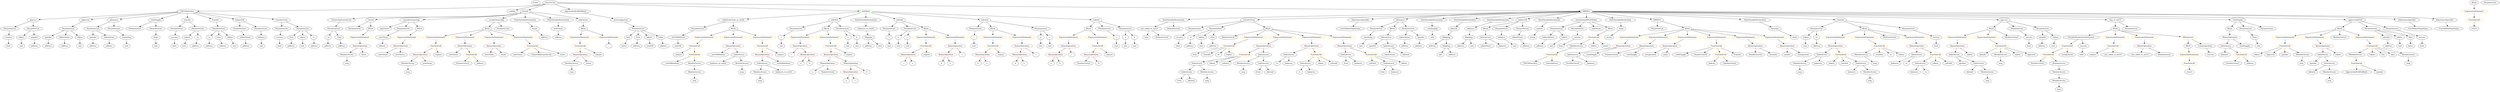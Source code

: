 strict digraph {
	graph [bb="0,0,17452,756"];
	node [label="\N"];
	Enter	[height=0.5,
		pos="3671.5,738",
		width=0.83628];
	StateVariableDeclaration_Unnamed_9	[color=black,
		height=0.5,
		label=StateVariableDeclaration,
		pos="8147.5,594",
		width=2.8184];
	VariableDeclaration_not_called_re_ent13	[color=black,
		height=0.5,
		label=not_called_re_ent13,
		pos="7979.5,522",
		width=2.3887];
	StateVariableDeclaration_Unnamed_9 -> VariableDeclaration_not_called_re_ent13	[pos="e,8017,538.62 8109,576.94 8084.7,566.83 8053.2,553.7 8027.4,542.93"];
	BooleanLiteral_Unnamed_1	[color=black,
		height=0.5,
		label=BooleanLiteral,
		pos="8147.5,522",
		width=1.7788];
	StateVariableDeclaration_Unnamed_9 -> BooleanLiteral_Unnamed_1	[pos="e,8147.5,540.1 8147.5,575.7 8147.5,568.41 8147.5,559.73 8147.5,551.54"];
	Block_Unnamed_18	[color=black,
		height=0.5,
		label=Block,
		pos="16355,522",
		width=0.90558];
	ExpressionStatement_Unnamed_38	[color=orange,
		height=0.5,
		label=ExpressionStatement,
		pos="15965,450",
		width=2.458];
	Block_Unnamed_18 -> ExpressionStatement_Unnamed_38	[pos="e,16029,462.61 16324,515.45 16263,504.56 16127,480.1 16041,464.64"];
	ExpressionStatement_Unnamed_37	[color=orange,
		height=0.5,
		label=ExpressionStatement,
		pos="16184,450",
		width=2.458];
	Block_Unnamed_18 -> ExpressionStatement_Unnamed_37	[pos="e,16222,466.62 16329,510.52 16303,500.07 16264,483.76 16232,470.85"];
	BooleanLiteral_Unnamed_6	[color=black,
		height=0.5,
		label=BooleanLiteral,
		pos="16355,450",
		width=1.7788];
	Block_Unnamed_18 -> BooleanLiteral_Unnamed_6	[pos="e,16355,468.1 16355,503.7 16355,496.41 16355,487.73 16355,479.54"];
	ExpressionStatement_Unnamed_39	[color=orange,
		height=0.5,
		label=ExpressionStatement,
		pos="16526,450",
		width=2.458];
	Block_Unnamed_18 -> ExpressionStatement_Unnamed_39	[pos="e,16487,466.62 16380,510.52 16406,500.07 16446,483.76 16477,470.85"];
	MemberAccess_Unnamed_19	[color=black,
		height=0.5,
		label=MemberAccess,
		pos="16460,306",
		width=1.9174];
	FunctionCall_Unnamed_28	[color=orange,
		height=0.5,
		label=FunctionCall,
		pos="16468,234",
		width=1.6125];
	MemberAccess_Unnamed_19 -> FunctionCall_Unnamed_28	[pos="e,16466,252.1 16462,287.7 16462,280.41 16463,271.73 16464,263.54"];
	NumberLiteral_Unnamed_9	[color=black,
		height=0.5,
		label=NumberLiteral,
		pos="15579,234",
		width=1.765];
	IndexAccess_Unnamed_11	[color=black,
		height=0.5,
		label=IndexAccess,
		pos="9403.5,306",
		width=1.6402];
	Identifier_from	[color=black,
		height=0.5,
		label=from,
		pos="9403.5,234",
		width=0.7947];
	IndexAccess_Unnamed_11 -> Identifier_from	[pos="e,9403.5,252.1 9403.5,287.7 9403.5,280.41 9403.5,271.73 9403.5,263.54"];
	Identifier_balances_7	[color=black,
		height=0.5,
		label=balances,
		pos="9492.5,234",
		width=1.1828];
	IndexAccess_Unnamed_11 -> Identifier_balances_7	[pos="e,9472.9,250.43 9424.2,288.76 9436,279.47 9451,267.67 9463.9,257.49"];
	ParameterList_Unnamed_16	[color=black,
		height=0.5,
		label=ParameterList,
		pos="1213.5,522",
		width=1.7095];
	Parameter_success	[color=black,
		height=0.5,
		label=success,
		pos="1168.5,450",
		width=1.1135];
	ParameterList_Unnamed_16 -> Parameter_success	[pos="e,1179.3,467.79 1202.6,504.05 1197.5,496.06 1191.3,486.33 1185.5,477.4"];
	Identifier_spender_1	[color=black,
		height=0.5,
		label=spender,
		pos="13821,306",
		width=1.1135];
	IndexAccess_Unnamed_19	[color=black,
		height=0.5,
		label=IndexAccess,
		pos="9679.5,450",
		width=1.6402];
	Identifier_spender_2	[color=black,
		height=0.5,
		label=spender,
		pos="9578.5,378",
		width=1.1135];
	IndexAccess_Unnamed_19 -> Identifier_spender_2	[pos="e,9599.6,393.63 9656.6,433.12 9642.5,423.29 9624.1,410.58 9608.8,399.94"];
	IndexAccess_Unnamed_20	[color=black,
		height=0.5,
		label=IndexAccess,
		pos="9695.5,378",
		width=1.6402];
	IndexAccess_Unnamed_19 -> IndexAccess_Unnamed_20	[pos="e,9691.6,396.1 9683.5,431.7 9685.2,424.32 9687.2,415.52 9689.1,407.25"];
	Parameter_to_3	[color=black,
		height=0.5,
		label=to,
		pos="8270.5,450",
		width=0.75];
	ElementaryTypeName_address_29	[color=black,
		height=0.5,
		label=address,
		pos="8263.5,378",
		width=1.0996];
	Parameter_to_3 -> ElementaryTypeName_address_29	[pos="e,8265.3,396.1 8268.8,431.7 8268.1,424.41 8267.2,415.73 8266.4,407.54"];
	Parameter_None	[color=black,
		height=0.5,
		label=None,
		pos="1072.5,450",
		width=0.85014];
	ElementaryTypeName_uint_13	[color=black,
		height=0.5,
		label=uint,
		pos="1072.5,378",
		width=0.75];
	Parameter_None -> ElementaryTypeName_uint_13	[pos="e,1072.5,396.1 1072.5,431.7 1072.5,424.41 1072.5,415.73 1072.5,407.54"];
	ElementaryTypeName_uint_4	[color=black,
		height=0.5,
		label=uint,
		pos="7203.5,378",
		width=0.75];
	VariableDeclaration_spender	[color=black,
		height=0.5,
		label=spender,
		pos="333.54,450",
		width=1.1135];
	ElementaryTypeName_address_11	[color=black,
		height=0.5,
		label=address,
		pos="333.54,378",
		width=1.0996];
	VariableDeclaration_spender -> ElementaryTypeName_address_11	[pos="e,333.54,396.1 333.54,431.7 333.54,424.41 333.54,415.73 333.54,407.54"];
	BinaryOperation_Unnamed_36	[color=brown,
		height=0.5,
		label=BinaryOperation,
		pos="16226,378",
		width=1.9867];
	IndexAccess_Unnamed_21	[color=black,
		height=0.5,
		label=IndexAccess,
		pos="16226,306",
		width=1.6402];
	BinaryOperation_Unnamed_36 -> IndexAccess_Unnamed_21	[pos="e,16226,324.1 16226,359.7 16226,352.41 16226,343.73 16226,335.54"];
	Identifier_tokens_9	[color=black,
		height=0.5,
		label=tokens,
		pos="16338,306",
		width=0.97489];
	BinaryOperation_Unnamed_36 -> Identifier_tokens_9	[pos="e,16316,320.56 16252,360.76 16268,350.57 16289,337.36 16306,326.58"];
	ParameterList_Unnamed_22	[color=black,
		height=0.5,
		label=ParameterList,
		pos="478.54,522",
		width=1.7095];
	ParameterList_Unnamed_22 -> VariableDeclaration_spender	[pos="e,359.87,463.71 447.79,506.15 425.05,495.18 394,480.19 370.01,468.61"];
	VariableDeclaration_tokenOwner	[color=black,
		height=0.5,
		label=tokenOwner,
		pos="447.54,450",
		width=1.5571];
	ParameterList_Unnamed_22 -> VariableDeclaration_tokenOwner	[pos="e,455.12,468.1 470.88,503.7 467.5,496.07 463.45,486.92 459.68,478.4"];
	VariableDeclaration_tokens_1	[color=black,
		height=0.5,
		label=tokens,
		pos="556.54,450",
		width=0.97489];
	ParameterList_Unnamed_22 -> VariableDeclaration_tokens_1	[pos="e,539.79,466.04 497.03,504.41 507.27,495.22 520.14,483.67 531.29,473.66"];
	BinaryOperation_Unnamed_2	[color=brown,
		height=0.5,
		label=BinaryOperation,
		pos="6290.5,306",
		width=1.9867];
	Identifier_c_1	[color=black,
		height=0.5,
		label=c,
		pos="6254.5,234",
		width=0.75];
	BinaryOperation_Unnamed_2 -> Identifier_c_1	[pos="e,6262.8,251.14 6281.6,287.7 6277.6,279.75 6272.6,270.16 6268.1,261.34"];
	Identifier_a_1	[color=black,
		height=0.5,
		label=a,
		pos="6326.5,234",
		width=0.75];
	BinaryOperation_Unnamed_2 -> Identifier_a_1	[pos="e,6318.2,251.14 6299.4,287.7 6303.5,279.75 6308.5,270.16 6313,261.34"];
	Parameter_data	[color=black,
		height=0.5,
		label=data,
		pos="4293.5,450",
		width=0.75];
	ElementaryTypeName_bytes	[color=black,
		height=0.5,
		label=bytes,
		pos="4271.5,378",
		width=0.85014];
	Parameter_data -> ElementaryTypeName_bytes	[pos="e,4276.8,395.79 4288.2,432.05 4285.8,424.4 4282.9,415.16 4280.2,406.56"];
	VariableDeclaration_owner	[color=black,
		height=0.5,
		label=owner,
		pos="3658.5,522",
		width=0.93331];
	ElementaryTypeName_address_14	[color=black,
		height=0.5,
		label=address,
		pos="3722.5,450",
		width=1.0996];
	VariableDeclaration_owner -> ElementaryTypeName_address_14	[pos="e,3707.9,466.98 3672.7,505.46 3680.8,496.62 3691.1,485.34 3700.3,475.34"];
	Identifier_tokens_11	[color=black,
		height=0.5,
		label=tokens,
		pos="16582,306",
		width=0.97489];
	Identifier_this	[color=black,
		height=0.5,
		label=this,
		pos="16662,306",
		width=0.75];
	Identifier_msg_7	[color=black,
		height=0.5,
		label=msg,
		pos="12500,162",
		width=0.75];
	Identifier_msg_2	[color=black,
		height=0.5,
		label=msg,
		pos="5090.5,162",
		width=0.75];
	ExpressionStatement_Unnamed_1	[color=orange,
		height=0.5,
		label=ExpressionStatement,
		pos="6414.5,450",
		width=2.458];
	FunctionCall_Unnamed	[color=orange,
		height=0.5,
		label=FunctionCall,
		pos="6414.5,378",
		width=1.6125];
	ExpressionStatement_Unnamed_1 -> FunctionCall_Unnamed	[pos="e,6414.5,396.1 6414.5,431.7 6414.5,424.41 6414.5,415.73 6414.5,407.54"];
	ElementaryTypeName_uint_23	[color=black,
		height=0.5,
		label=uint,
		pos="10065,306",
		width=0.75];
	Identifier_from_4	[color=black,
		height=0.5,
		label=from,
		pos="8293.5,306",
		width=0.7947];
	Mapping_Unnamed	[color=black,
		height=0.5,
		label=Mapping,
		pos="5985.5,450",
		width=1.2105];
	ElementaryTypeName_address	[color=black,
		height=0.5,
		label=address,
		pos="5980.5,378",
		width=1.0996];
	Mapping_Unnamed -> ElementaryTypeName_address	[pos="e,5981.8,396.1 5984.3,431.7 5983.8,424.41 5983.2,415.73 5982.6,407.54"];
	ElementaryTypeName_uint_12	[color=black,
		height=0.5,
		label=uint,
		pos="6065.5,378",
		width=0.75];
	Mapping_Unnamed -> ElementaryTypeName_uint_12	[pos="e,6049.7,392.83 6003.3,433.46 6014.5,423.68 6029.1,410.91 6041.3,400.2"];
	FunctionDefinition_transferFrom_1	[color=black,
		height=0.5,
		label=transferFrom,
		pos="8573.5,594",
		width=1.6402];
	ParameterList_Unnamed_39	[color=black,
		height=0.5,
		label=ParameterList,
		pos="8291.5,522",
		width=1.7095];
	FunctionDefinition_transferFrom_1 -> ParameterList_Unnamed_39	[pos="e,8337.4,534.39 8528.9,581.91 8480,569.78 8401.6,550.31 8348.4,537.11"];
	ParameterList_Unnamed_38	[color=black,
		height=0.5,
		label=ParameterList,
		pos="8432.5,522",
		width=1.7095];
	FunctionDefinition_transferFrom_1 -> ParameterList_Unnamed_38	[pos="e,8462.9,538.07 8543.6,578.15 8523.1,567.97 8495.6,554.33 8473.2,543.16"];
	Block_Unnamed_16	[color=black,
		height=0.5,
		label=Block,
		pos="8811.5,522",
		width=0.90558];
	FunctionDefinition_transferFrom_1 -> Block_Unnamed_16	[pos="e,8783.2,531.33 8615,580.81 8659.3,567.79 8728.9,547.32 8772.3,534.55"];
	Identifier_a_5	[color=black,
		height=0.5,
		label=a,
		pos="5606.5,162",
		width=0.75];
	NumberLiteral_Unnamed_4	[color=black,
		height=0.5,
		label=NumberLiteral,
		pos="11193,306",
		width=1.765];
	FunctionDefinition_withdrawFunds_re_ent24	[color=black,
		height=0.5,
		label=withdrawFunds_re_ent24,
		pos="5035.5,594",
		width=2.9154];
	ParameterList_Unnamed_8	[color=black,
		height=0.5,
		label=ParameterList,
		pos="4791.5,522",
		width=1.7095];
	FunctionDefinition_withdrawFunds_re_ent24 -> ParameterList_Unnamed_8	[pos="e,4834.5,535.31 4983.2,577.98 4942.5,566.32 4886.4,550.2 4845.3,538.43"];
	Block_Unnamed_4	[color=black,
		height=0.5,
		label=Block,
		pos="5035.5,522",
		width=0.90558];
	FunctionDefinition_withdrawFunds_re_ent24 -> Block_Unnamed_4	[pos="e,5035.5,540.1 5035.5,575.7 5035.5,568.41 5035.5,559.73 5035.5,551.54"];
	FunctionCall_Unnamed_26	[color=orange,
		height=0.5,
		label=FunctionCall,
		pos="15953,378",
		width=1.6125];
	ExpressionStatement_Unnamed_38 -> FunctionCall_Unnamed_26	[pos="e,15955,396.1 15962,431.7 15960,424.32 15959,415.52 15957,407.25"];
	Identifier_newOwner_3	[color=black,
		height=0.5,
		label=newOwner,
		pos="3361.5,306",
		width=1.4046];
	FunctionCall_Unnamed_9	[color=orange,
		height=0.5,
		label=FunctionCall,
		pos="3652.5,378",
		width=1.6125];
	Identifier_newOwner_2	[color=black,
		height=0.5,
		label=newOwner,
		pos="3565.5,306",
		width=1.4046];
	FunctionCall_Unnamed_9 -> Identifier_newOwner_2	[pos="e,3585.3,322.91 3632.4,360.76 3621,351.6 3606.6,340 3594,329.92"];
	Identifier_OwnershipTransferred	[color=black,
		height=0.5,
		label=OwnershipTransferred,
		pos="3728.5,306",
		width=2.6243];
	FunctionCall_Unnamed_9 -> Identifier_OwnershipTransferred	[pos="e,3710.1,323.96 3670.6,360.41 3679.9,351.82 3691.5,341.16 3701.8,331.63"];
	Identifier_owner_2	[color=black,
		height=0.5,
		label=owner,
		pos="3874.5,306",
		width=0.93331];
	FunctionCall_Unnamed_9 -> Identifier_owner_2	[pos="e,3848.3,317.8 3695.2,365.52 3731.7,355.43 3785.4,339.91 3831.5,324 3833.5,323.32 3835.5,322.61 3837.5,321.87"];
	Identifier_safeSub_1	[color=black,
		height=0.5,
		label=safeSub,
		pos="9593.5,234",
		width=1.1274];
	VariableDeclaration_to	[color=black,
		height=0.5,
		label=to,
		pos="1421.5,450",
		width=0.75];
	ElementaryTypeName_address_9	[color=black,
		height=0.5,
		label=address,
		pos="1421.5,378",
		width=1.0996];
	VariableDeclaration_to -> ElementaryTypeName_address_9	[pos="e,1421.5,396.1 1421.5,431.7 1421.5,424.41 1421.5,415.73 1421.5,407.54"];
	ParameterList_Unnamed_3	[color=black,
		height=0.5,
		label=ParameterList,
		pos="6753.5,522",
		width=1.7095];
	Parameter_c_1	[color=black,
		height=0.5,
		label=c,
		pos="6742.5,450",
		width=0.75];
	ParameterList_Unnamed_3 -> Parameter_c_1	[pos="e,6745.2,468.1 6750.8,503.7 6749.7,496.32 6748.3,487.52 6747,479.25"];
	Mapping_Unnamed_2	[color=black,
		height=0.5,
		label=Mapping,
		pos="10108,450",
		width=1.2105];
	ElementaryTypeName_address_21	[color=black,
		height=0.5,
		label=address,
		pos="10007,378",
		width=1.0996];
	Mapping_Unnamed_2 -> ElementaryTypeName_address_21	[pos="e,10028,393.58 10086,434.15 10072,424.25 10053,411.08 10037,400.09"];
	Mapping_Unnamed_3	[color=black,
		height=0.5,
		label=Mapping,
		pos="10108,378",
		width=1.2105];
	Mapping_Unnamed_2 -> Mapping_Unnamed_3	[pos="e,10108,396.1 10108,431.7 10108,424.41 10108,415.73 10108,407.54"];
	ElementaryTypeName_uint_17	[color=black,
		height=0.5,
		label=uint,
		pos="142.54,378",
		width=0.75];
	VariableDeclaration__to	[color=black,
		height=0.5,
		label=_to,
		pos="2248.5,450",
		width=0.75];
	ElementaryTypeName_address_17	[color=black,
		height=0.5,
		label=address,
		pos="2247.5,378",
		width=1.0996];
	VariableDeclaration__to -> ElementaryTypeName_address_17	[pos="e,2247.8,396.1 2248.3,431.7 2248.2,424.41 2248.1,415.73 2248,407.54"];
	ParameterList_Unnamed_23	[color=black,
		height=0.5,
		label=ParameterList,
		pos="4367.5,522",
		width=1.7095];
	ParameterList_Unnamed_23 -> Parameter_data	[pos="e,4308.5,465.11 4350,504.41 4340,494.97 4327.4,483.03 4316.6,472.83"];
	Parameter_from_1	[color=black,
		height=0.5,
		label=from,
		pos="4367.5,450",
		width=0.7947];
	ParameterList_Unnamed_23 -> Parameter_from_1	[pos="e,4367.5,468.1 4367.5,503.7 4367.5,496.41 4367.5,487.73 4367.5,479.54"];
	Parameter_tokens_3	[color=black,
		height=0.5,
		label=tokens,
		pos="4449.5,450",
		width=0.97489];
	ParameterList_Unnamed_23 -> Parameter_tokens_3	[pos="e,4432,465.95 4386.6,504.76 4397.5,495.43 4411.4,483.57 4423.3,473.36"];
	Parameter_token	[color=black,
		height=0.5,
		label=token,
		pos="4533.5,450",
		width=0.864];
	ParameterList_Unnamed_23 -> Parameter_token	[pos="e,4509,461.44 4401.8,506.64 4427.1,496 4462.5,481.12 4493.5,468 4495.3,467.27 4497,466.53 4498.8,465.77"];
	ElementaryTypeName_uint256_1	[color=black,
		height=0.5,
		label=uint256,
		pos="4454.5,378",
		width=1.0442];
	VariableDeclaration_decimals	[color=black,
		height=0.5,
		label=decimals,
		pos="12280,522",
		width=1.1967];
	ElementaryTypeName_uint8	[color=black,
		height=0.5,
		label=uint8,
		pos="12499,450",
		width=0.7947];
	VariableDeclaration_decimals -> ElementaryTypeName_uint8	[pos="e,12476,461.58 12316,511.96 12353,502.38 12411,486.16 12461,468 12462,467.35 12464,466.65 12466,465.93"];
	MemberAccess_Unnamed_6	[color=black,
		height=0.5,
		label=MemberAccess,
		pos="2790.5,234",
		width=1.9174];
	Identifier_msg_5	[color=black,
		height=0.5,
		label=msg,
		pos="2790.5,162",
		width=0.75];
	MemberAccess_Unnamed_6 -> Identifier_msg_5	[pos="e,2790.5,180.1 2790.5,215.7 2790.5,208.41 2790.5,199.73 2790.5,191.54"];
	Identifier_from_2	[color=black,
		height=0.5,
		label=from,
		pos="8759.5,162",
		width=0.7947];
	Parameter_spender	[color=black,
		height=0.5,
		label=spender,
		pos="649.54,450",
		width=1.1135];
	ElementaryTypeName_address_3	[color=black,
		height=0.5,
		label=address,
		pos="649.54,378",
		width=1.0996];
	Parameter_spender -> ElementaryTypeName_address_3	[pos="e,649.54,396.1 649.54,431.7 649.54,424.41 649.54,415.73 649.54,407.54"];
	BinaryOperation_Unnamed_20	[color=brown,
		height=0.5,
		label=BinaryOperation,
		pos="2876.5,306",
		width=1.9867];
	BinaryOperation_Unnamed_20 -> MemberAccess_Unnamed_6	[pos="e,2810.8,251.47 2856.2,288.41 2845.2,279.52 2831.6,268.41 2819.6,258.63"];
	Identifier_newOwner_1	[color=black,
		height=0.5,
		label=newOwner,
		pos="2928.5,234",
		width=1.4046];
	BinaryOperation_Unnamed_20 -> Identifier_newOwner_1	[pos="e,2916.1,251.79 2889.1,288.05 2895.2,279.89 2902.6,269.91 2909.4,260.82"];
	IndexAccess_Unnamed_8	[color=black,
		height=0.5,
		label=IndexAccess,
		pos="13369,234",
		width=1.6402];
	Identifier_balances_6	[color=black,
		height=0.5,
		label=balances,
		pos="13325,162",
		width=1.1828];
	IndexAccess_Unnamed_8 -> Identifier_balances_6	[pos="e,13335,179.79 13358,216.05 13353,208.06 13347,198.33 13341,189.4"];
	Identifier_to_1	[color=black,
		height=0.5,
		label=to,
		pos="13413,162",
		width=0.75];
	IndexAccess_Unnamed_8 -> Identifier_to_1	[pos="e,13403,178.83 13379,216.05 13384,207.73 13391,197.54 13397,188.32"];
	MemberAccess_Unnamed_14	[color=black,
		height=0.5,
		label=MemberAccess,
		pos="13948,306",
		width=1.9174];
	Identifier_msg_11	[color=black,
		height=0.5,
		label=msg,
		pos="13948,234",
		width=0.75];
	MemberAccess_Unnamed_14 -> Identifier_msg_11	[pos="e,13948,252.1 13948,287.7 13948,280.41 13948,271.73 13948,263.54"];
	Block_Unnamed_8	[color=black,
		height=0.5,
		label=Block,
		pos="3336.5,522",
		width=0.90558];
	ExpressionStatement_Unnamed_15	[color=orange,
		height=0.5,
		label=ExpressionStatement,
		pos="2991.5,450",
		width=2.458];
	Block_Unnamed_8 -> ExpressionStatement_Unnamed_15	[pos="e,3052.7,463.4 3306.2,514.85 3252.4,503.93 3138.9,480.89 3063.9,465.68"];
	ExpressionStatement_Unnamed_18	[color=orange,
		height=0.5,
		label=ExpressionStatement,
		pos="3186.5,450",
		width=2.458];
	Block_Unnamed_8 -> ExpressionStatement_Unnamed_18	[pos="e,3220.8,466.97 3312.1,509.6 3290.2,499.37 3257.5,484.11 3231,471.73"];
	ExpressionStatement_Unnamed_17	[color=orange,
		height=0.5,
		label=ExpressionStatement,
		pos="3381.5,450",
		width=2.458];
	Block_Unnamed_8 -> ExpressionStatement_Unnamed_17	[pos="e,3370.5,468.12 3347,504.76 3352.2,496.7 3358.6,486.74 3364.4,477.6"];
	ExpressionStatement_Unnamed_16	[color=orange,
		height=0.5,
		label=ExpressionStatement,
		pos="3576.5,450",
		width=2.458];
	Block_Unnamed_8 -> ExpressionStatement_Unnamed_16	[pos="e,3519.3,464.1 3361.5,510.04 3366.7,507.9 3372.3,505.78 3377.5,504 3420.4,489.49 3469.5,476.37 3508.2,466.82"];
	ExpressionStatement_Unnamed_12	[color=orange,
		height=0.5,
		label=ExpressionStatement,
		pos="3965.5,450",
		width=2.458];
	FunctionCall_Unnamed_7	[color=orange,
		height=0.5,
		label=FunctionCall,
		pos="3997.5,378",
		width=1.6125];
	ExpressionStatement_Unnamed_12 -> FunctionCall_Unnamed_7	[pos="e,3989.7,396.1 3973.5,431.7 3976.9,424.07 3981.1,414.92 3985,406.4"];
	ElementaryTypeName_uint	[color=black,
		height=0.5,
		label=uint,
		pos="6281.5,378",
		width=0.75];
	FunctionDefinition_safeMul	[color=black,
		height=0.5,
		label=safeMul,
		pos="5756.5,594",
		width=1.1135];
	ParameterList_Unnamed_5	[color=black,
		height=0.5,
		label=ParameterList,
		pos="5471.5,522",
		width=1.7095];
	FunctionDefinition_safeMul -> ParameterList_Unnamed_5	[pos="e,5517.7,534.35 5721.9,584.49 5673.9,572.7 5586.6,551.27 5528.9,537.08"];
	Block_Unnamed_2	[color=black,
		height=0.5,
		label=Block,
		pos="5691.5,522",
		width=0.90558];
	FunctionDefinition_safeMul -> Block_Unnamed_2	[pos="e,5705.8,538.34 5741.8,577.12 5733.4,568.13 5722.9,556.72 5713.5,546.7"];
	ParameterList_Unnamed_4	[color=black,
		height=0.5,
		label=ParameterList,
		pos="5822.5,522",
		width=1.7095];
	FunctionDefinition_safeMul -> ParameterList_Unnamed_4	[pos="e,5806.7,539.8 5771.5,577.12 5779.6,568.51 5789.9,557.67 5799,547.96"];
	Identifier_not_called_re_ent13_1	[color=black,
		height=0.5,
		label=not_called_re_ent13,
		pos="14933,306",
		width=2.3887];
	Identifier_spender_3	[color=black,
		height=0.5,
		label=spender,
		pos="16158,234",
		width=1.1135];
	IndexAccess_Unnamed_21 -> Identifier_spender_3	[pos="e,16173,250.99 16209,288.41 16201,279.66 16190,268.75 16181,259.08"];
	IndexAccess_Unnamed_22	[color=black,
		height=0.5,
		label=IndexAccess,
		pos="16275,234",
		width=1.6402];
	IndexAccess_Unnamed_21 -> IndexAccess_Unnamed_22	[pos="e,16263,251.79 16237,288.05 16243,279.97 16250,270.12 16256,261.11"];
	VariableDeclarationStatement_Unnamed	[color=black,
		height=0.5,
		label=VariableDeclarationStatement,
		pos="14515,450",
		width=3.3174];
	FunctionCall_Unnamed_14	[color=orange,
		height=0.5,
		label=FunctionCall,
		pos="14406,378",
		width=1.6125];
	VariableDeclarationStatement_Unnamed -> FunctionCall_Unnamed_14	[pos="e,14430,394.59 14488,432.05 14473,422.61 14455,410.74 14439,400.63"];
	VariableDeclaration_success	[color=black,
		height=0.5,
		label=success,
		pos="14522,378",
		width=1.1135];
	VariableDeclarationStatement_Unnamed -> VariableDeclaration_success	[pos="e,14520,396.1 14516,431.7 14517,424.41 14518,415.73 14519,407.54"];
	Block_Unnamed_6	[color=black,
		height=0.5,
		label=Block,
		pos="3990.5,522",
		width=0.90558];
	Block_Unnamed_6 -> ExpressionStatement_Unnamed_12	[pos="e,3971.7,468.28 3984.5,504.05 3981.8,496.52 3978.6,487.44 3975.5,478.94"];
	ExpressionStatement_Unnamed_13	[color=orange,
		height=0.5,
		label=ExpressionStatement,
		pos="4160.5,450",
		width=2.458];
	Block_Unnamed_6 -> ExpressionStatement_Unnamed_13	[pos="e,4122.6,466.62 4016,510.52 4041.4,500.07 4081,483.76 4112.3,470.85"];
	NumberLiteral_Unnamed_5	[color=black,
		height=0.5,
		label=NumberLiteral,
		pos="10918,234",
		width=1.765];
	MemberAccess_Unnamed_9	[color=black,
		height=0.5,
		label=MemberAccess,
		pos="14367,90",
		width=1.9174];
	Identifier_msg_6	[color=black,
		height=0.5,
		label=msg,
		pos="14367,18",
		width=0.75];
	MemberAccess_Unnamed_9 -> Identifier_msg_6	[pos="e,14367,36.104 14367,71.697 14367,64.407 14367,55.726 14367,47.536"];
	ParameterList_Unnamed_45	[color=black,
		height=0.5,
		label=ParameterList,
		pos="10862,522",
		width=1.7095];
	Parameter_tokenAddress	[color=black,
		height=0.5,
		label=tokenAddress,
		pos="10819,450",
		width=1.7372];
	ParameterList_Unnamed_45 -> Parameter_tokenAddress	[pos="e,10829,467.79 10851,504.05 10846,496.06 10840,486.33 10835,477.4"];
	Parameter_tokens_8	[color=black,
		height=0.5,
		label=tokens,
		pos="10935,450",
		width=0.97489];
	ParameterList_Unnamed_45 -> Parameter_tokens_8	[pos="e,10919,466.04 10879,504.41 10888,495.31 10900,483.9 10911,473.96"];
	Identifier_balances	[color=black,
		height=0.5,
		label=balances,
		pos="11042,234",
		width=1.1828];
	ElementaryTypeName_uint_14	[color=black,
		height=0.5,
		label=uint,
		pos="1799.5,378",
		width=0.75];
	Identifier__totalSupply_2	[color=black,
		height=0.5,
		label=_totalSupply,
		pos="11671,306",
		width=1.6125];
	NumberLiteral_Unnamed_1	[color=black,
		height=0.5,
		label=NumberLiteral,
		pos="7509.5,234",
		width=1.765];
	Parameter_tokens_1	[color=black,
		height=0.5,
		label=tokens,
		pos="142.54,450",
		width=0.97489];
	Parameter_tokens_1 -> ElementaryTypeName_uint_17	[pos="e,142.54,396.1 142.54,431.7 142.54,424.41 142.54,415.73 142.54,407.54"];
	IndexAccess_Unnamed_7	[color=black,
		height=0.5,
		label=IndexAccess,
		pos="13346,306",
		width=1.6402];
	Identifier_balances_5	[color=black,
		height=0.5,
		label=balances,
		pos="13177,234",
		width=1.1828];
	IndexAccess_Unnamed_7 -> Identifier_balances_5	[pos="e,13206,247.33 13312,291 13284,279.68 13246,263.71 13217,251.72"];
	Identifier_to	[color=black,
		height=0.5,
		label=to,
		pos="13265,234",
		width=0.75];
	IndexAccess_Unnamed_7 -> Identifier_to	[pos="e,13280,248.79 13327,288.76 13316,279.11 13301,266.75 13289,256.31"];
	NumberLiteral_Unnamed_7	[color=black,
		height=0.5,
		label=NumberLiteral,
		pos="11811,306",
		width=1.765];
	Identifier_allowed_4	[color=black,
		height=0.5,
		label=allowed,
		pos="16149,162",
		width=1.0858];
	MemberAccess_Unnamed_10	[color=black,
		height=0.5,
		label=MemberAccess,
		pos="12500,234",
		width=1.9174];
	MemberAccess_Unnamed_10 -> Identifier_msg_7	[pos="e,12500,180.1 12500,215.7 12500,208.41 12500,199.73 12500,191.54"];
	ParameterList_Unnamed_41	[color=black,
		height=0.5,
		label=ParameterList,
		pos="9620.5,522",
		width=1.7095];
	Parameter_remaining_1	[color=black,
		height=0.5,
		label=remaining,
		pos="9543.5,450",
		width=1.2798];
	ParameterList_Unnamed_41 -> Parameter_remaining_1	[pos="e,9561.1,466.99 9602.3,504.41 9592.5,495.48 9580.2,484.31 9569.4,474.5"];
	BinaryOperation_Unnamed_30	[color=brown,
		height=0.5,
		label=BinaryOperation,
		pos="12793,378",
		width=1.9867];
	IndexAccess_Unnamed_5	[color=black,
		height=0.5,
		label=IndexAccess,
		pos="12658,306",
		width=1.6402];
	BinaryOperation_Unnamed_30 -> IndexAccess_Unnamed_5	[pos="e,12686,321.94 12762,361.29 12743,351.22 12717,338.05 12697,327.21"];
	FunctionCall_Unnamed_18	[color=orange,
		height=0.5,
		label=FunctionCall,
		pos="12793,306",
		width=1.6125];
	BinaryOperation_Unnamed_30 -> FunctionCall_Unnamed_18	[pos="e,12793,324.1 12793,359.7 12793,352.41 12793,343.73 12793,335.54"];
	BinaryOperation_Unnamed_18	[color=brown,
		height=0.5,
		label=BinaryOperation,
		pos="3997.5,306",
		width=1.9867];
	MemberAccess_Unnamed_5	[color=black,
		height=0.5,
		label=MemberAccess,
		pos="3936.5,234",
		width=1.9174];
	BinaryOperation_Unnamed_18 -> MemberAccess_Unnamed_5	[pos="e,3951.2,251.79 3982.8,288.05 3975.5,279.71 3966.6,269.49 3958.5,260.25"];
	Identifier_owner_1	[color=black,
		height=0.5,
		label=owner,
		pos="4057.5,234",
		width=0.93331];
	BinaryOperation_Unnamed_18 -> Identifier_owner_1	[pos="e,4044,250.83 4012.1,288.05 4019.4,279.47 4028.5,268.89 4036.6,259.44"];
	ElementaryTypeName_address_22	[color=black,
		height=0.5,
		label=address,
		pos="10150,306",
		width=1.0996];
	NumberLiteral_Unnamed_3	[color=black,
		height=0.5,
		label=NumberLiteral,
		pos="12193,306",
		width=1.765];
	Block_Unnamed_3	[color=black,
		height=0.5,
		label=Block,
		pos="7558.5,522",
		width=0.90558];
	ExpressionStatement_Unnamed_7	[color=orange,
		height=0.5,
		label=ExpressionStatement,
		pos="7408.5,450",
		width=2.458];
	Block_Unnamed_3 -> ExpressionStatement_Unnamed_7	[pos="e,7442.8,466.97 7534.1,509.6 7512.2,499.37 7479.5,484.11 7453,471.73"];
	ExpressionStatement_Unnamed_6	[color=orange,
		height=0.5,
		label=ExpressionStatement,
		pos="7603.5,450",
		width=2.458];
	Block_Unnamed_3 -> ExpressionStatement_Unnamed_6	[pos="e,7592.5,468.12 7569,504.76 7574.2,496.7 7580.6,486.74 7586.4,477.6"];
	Parameter_a_3	[color=black,
		height=0.5,
		label=a,
		pos="7808.5,450",
		width=0.75];
	ElementaryTypeName_uint_9	[color=black,
		height=0.5,
		label=uint,
		pos="7808.5,378",
		width=0.75];
	Parameter_a_3 -> ElementaryTypeName_uint_9	[pos="e,7808.5,396.1 7808.5,431.7 7808.5,424.41 7808.5,415.73 7808.5,407.54"];
	ElementaryTypeName_uint_31	[color=black,
		height=0.5,
		label=uint,
		pos="10867,378",
		width=0.75];
	BinaryOperation_Unnamed_16	[color=brown,
		height=0.5,
		label=BinaryOperation,
		pos="5035.5,378",
		width=1.9867];
	Identifier__weiToWithdraw_2	[color=black,
		height=0.5,
		label=_weiToWithdraw,
		pos="4925.5,306",
		width=2.0976];
	BinaryOperation_Unnamed_16 -> Identifier__weiToWithdraw_2	[pos="e,4951.3,323.39 5010,360.76 4995.4,351.47 4976.9,339.66 4960.9,329.48"];
	IndexAccess_Unnamed_1	[color=black,
		height=0.5,
		label=IndexAccess,
		pos="5078.5,306",
		width=1.6402];
	BinaryOperation_Unnamed_16 -> IndexAccess_Unnamed_1	[pos="e,5068.2,323.79 5046,360.05 5050.9,352.06 5056.8,342.33 5062.3,333.4"];
	FunctionCall_Unnamed_21	[color=orange,
		height=0.5,
		label=FunctionCall,
		pos="13948,378",
		width=1.6125];
	FunctionCall_Unnamed_21 -> Identifier_spender_1	[pos="e,13845,320.5 13920,361.81 13901,351.29 13875,337.19 13855,325.94"];
	FunctionCall_Unnamed_21 -> MemberAccess_Unnamed_14	[pos="e,13948,324.1 13948,359.7 13948,352.41 13948,343.73 13948,335.54"];
	Identifier_tokens_4	[color=black,
		height=0.5,
		label=tokens,
		pos="14070,306",
		width=0.97489];
	FunctionCall_Unnamed_21 -> Identifier_tokens_4	[pos="e,14047,319.98 13974,361.64 13993,351.01 14018,336.82 14037,325.56"];
	Identifier_Approval	[color=black,
		height=0.5,
		label=Approval,
		pos="14169,306",
		width=1.266];
	FunctionCall_Unnamed_21 -> Identifier_Approval	[pos="e,14134,318.02 13987,364.49 14025,352.41 14083,334.14 14123,321.45"];
	ExpressionStatement_Unnamed_23	[color=orange,
		height=0.5,
		label=ExpressionStatement,
		pos="11389,450",
		width=2.458];
	BinaryOperation_Unnamed_27	[color=brown,
		height=0.5,
		label=BinaryOperation,
		pos="11387,378",
		width=1.9867];
	ExpressionStatement_Unnamed_23 -> BinaryOperation_Unnamed_27	[pos="e,11387,396.1 11388,431.7 11388,424.41 11388,415.73 11387,407.54"];
	BinaryOperation_Unnamed_23	[color=brown,
		height=0.5,
		label=BinaryOperation,
		pos="12417,378",
		width=1.9867];
	Identifier_symbol	[color=black,
		height=0.5,
		label=symbol,
		pos="12417,306",
		width=1.0581];
	BinaryOperation_Unnamed_23 -> Identifier_symbol	[pos="e,12417,324.1 12417,359.7 12417,352.41 12417,343.73 12417,335.54"];
	stringLiteral_Unnamed	[color=black,
		height=0.5,
		label=stringLiteral,
		pos="12527,306",
		width=1.5016];
	BinaryOperation_Unnamed_23 -> stringLiteral_Unnamed	[pos="e,12502,322.43 12442,360.76 12457,351.2 12476,338.98 12493,328.61"];
	Identifier_owner_3	[color=black,
		height=0.5,
		label=owner,
		pos="3463.5,306",
		width=0.93331];
	InheritanceSpecifier_Unnamed_1	[color=black,
		height=0.5,
		label=InheritanceSpecifier,
		pos="9512.5,594",
		width=2.3333];
	UserDefinedTypeName_Unnamed_1	[color=black,
		height=0.5,
		label=UserDefinedTypeName,
		pos="9442.5,522",
		width=2.7214];
	InheritanceSpecifier_Unnamed_1 -> UserDefinedTypeName_Unnamed_1	[pos="e,9459.3,539.79 9495.6,576.05 9487.1,567.54 9476.6,557.07 9467.2,547.68"];
	BooleanLiteral_Unnamed_5	[color=black,
		height=0.5,
		label=BooleanLiteral,
		pos="8543.5,450",
		width=1.7788];
	Identifier_require	[color=black,
		height=0.5,
		label=require,
		pos="6416.5,306",
		width=1.0026];
	Parameter_tokens	[color=black,
		height=0.5,
		label=tokens,
		pos="1266.5,450",
		width=0.97489];
	ElementaryTypeName_uint_16	[color=black,
		height=0.5,
		label=uint,
		pos="1239.5,378",
		width=0.75];
	Parameter_tokens -> ElementaryTypeName_uint_16	[pos="e,1246,395.79 1260,432.05 1257,424.32 1253.4,414.96 1250.1,406.27"];
	Identifier__newOwner	[color=black,
		height=0.5,
		label=_newOwner,
		pos="2612.5,306",
		width=1.5432];
	Identifier_to_3	[color=black,
		height=0.5,
		label=to,
		pos="8899.5,234",
		width=0.75];
	ElementaryTypeName_uint_24	[color=black,
		height=0.5,
		label=uint,
		pos="15768,378",
		width=0.75];
	ModifierInvocation_onlyOwner	[color=black,
		height=0.5,
		label=onlyOwner,
		pos="2644.5,522",
		width=1.4323];
	ElementaryTypeName_uint_7	[color=black,
		height=0.5,
		label=uint,
		pos="5895.5,378",
		width=0.75];
	ParameterList_Unnamed_18	[color=black,
		height=0.5,
		label=ParameterList,
		pos="61.543,522",
		width=1.7095];
	Parameter_success_1	[color=black,
		height=0.5,
		label=success,
		pos="49.543,450",
		width=1.1135];
	ParameterList_Unnamed_18 -> Parameter_success_1	[pos="e,52.475,468.1 58.577,503.7 57.312,496.32 55.804,487.52 54.386,479.25"];
	ElementaryTypeName_address_10	[color=black,
		height=0.5,
		label=address,
		pos="447.54,378",
		width=1.0996];
	ElementaryTypeName_uint_25	[color=black,
		height=0.5,
		label=uint,
		pos="10600,378",
		width=0.75];
	Parameter_tokenOwner_3	[color=black,
		height=0.5,
		label=tokenOwner,
		pos="9812.5,450",
		width=1.5571];
	ElementaryTypeName_address_30	[color=black,
		height=0.5,
		label=address,
		pos="9812.5,378",
		width=1.0996];
	Parameter_tokenOwner_3 -> ElementaryTypeName_address_30	[pos="e,9812.5,396.1 9812.5,431.7 9812.5,424.41 9812.5,415.73 9812.5,407.54"];
	ElementaryTypeName_bool_9	[color=black,
		height=0.5,
		label=bool,
		pos="10940,378",
		width=0.76697];
	ParameterList_Unnamed_11	[color=black,
		height=0.5,
		label=ParameterList,
		pos="1638.5,522",
		width=1.7095];
	Parameter_tokenOwner	[color=black,
		height=0.5,
		label=tokenOwner,
		pos="1686.5,450",
		width=1.5571];
	ParameterList_Unnamed_11 -> Parameter_tokenOwner	[pos="e,1675,467.79 1650.2,504.05 1655.7,495.97 1662.5,486.12 1668.6,477.11"];
	IndexAccess_Unnamed_9	[color=black,
		height=0.5,
		label=IndexAccess,
		pos="13616,306",
		width=1.6402];
	Identifier_spender	[color=black,
		height=0.5,
		label=spender,
		pos="13676,234",
		width=1.1135];
	IndexAccess_Unnamed_9 -> Identifier_spender	[pos="e,13662,250.99 13630,288.41 13637,279.83 13646,269.19 13654,259.67"];
	IndexAccess_Unnamed_10	[color=black,
		height=0.5,
		label=IndexAccess,
		pos="13793,234",
		width=1.6402];
	IndexAccess_Unnamed_9 -> IndexAccess_Unnamed_10	[pos="e,13757,248.92 13651,291.17 13678,280.28 13717,265 13747,253.13"];
	FunctionDefinition_approve	[color=black,
		height=0.5,
		label=approve,
		pos="224.54,594",
		width=1.1412];
	FunctionDefinition_approve -> ParameterList_Unnamed_18	[pos="e,95.085,537.4 195.78,580.65 170.82,569.93 134.29,554.24 105.64,541.94"];
	ParameterList_Unnamed_17	[color=black,
		height=0.5,
		label=ParameterList,
		pos="224.54,522",
		width=1.7095];
	FunctionDefinition_approve -> ParameterList_Unnamed_17	[pos="e,224.54,540.1 224.54,575.7 224.54,568.41 224.54,559.73 224.54,551.54"];
	Identifier_to_4	[color=black,
		height=0.5,
		label=to,
		pos="9063.5,162",
		width=0.75];
	BinaryOperation_Unnamed_3	[color=brown,
		height=0.5,
		label=BinaryOperation,
		pos="6795.5,306",
		width=1.9867];
	Identifier_b_1	[color=black,
		height=0.5,
		label=b,
		pos="6759.5,234",
		width=0.75];
	BinaryOperation_Unnamed_3 -> Identifier_b_1	[pos="e,6767.8,251.14 6786.6,287.7 6782.6,279.75 6777.6,270.16 6773.1,261.34"];
	Identifier_a_2	[color=black,
		height=0.5,
		label=a,
		pos="6831.5,234",
		width=0.75];
	BinaryOperation_Unnamed_3 -> Identifier_a_2	[pos="e,6823.2,251.14 6804.4,287.7 6808.5,279.75 6813.5,270.16 6818,261.34"];
	Parameter_success_3	[color=black,
		height=0.5,
		label=success,
		pos="13478,450",
		width=1.1135];
	ElementaryTypeName_bool_5	[color=black,
		height=0.5,
		label=bool,
		pos="13478,378",
		width=0.76697];
	Parameter_success_3 -> ElementaryTypeName_bool_5	[pos="e,13478,396.1 13478,431.7 13478,424.41 13478,415.73 13478,407.54"];
	Identifier_revert	[color=black,
		height=0.5,
		label=revert,
		pos="15272,162",
		width=0.87786];
	FunctionCall_Unnamed_15	[color=orange,
		height=0.5,
		label=FunctionCall,
		pos="14291,306",
		width=1.6125];
	NumberLiteral_Unnamed_8	[color=black,
		height=0.5,
		label=NumberLiteral,
		pos="14216,234",
		width=1.765];
	FunctionCall_Unnamed_15 -> NumberLiteral_Unnamed_8	[pos="e,14233,251.71 14273,288.41 14263,279.76 14252,269 14242,259.42"];
	MemberAccess_Unnamed_7	[color=black,
		height=0.5,
		label=MemberAccess,
		pos="14367,234",
		width=1.9174];
	FunctionCall_Unnamed_15 -> MemberAccess_Unnamed_7	[pos="e,14348,251.71 14309,288.41 14318,279.76 14330,269 14340,259.42"];
	EventDefinition_Approval	[color=black,
		height=0.5,
		label=Approval,
		pos="594.54,594",
		width=1.266];
	EventDefinition_Approval -> ParameterList_Unnamed_22	[pos="e,504.44,538.63 570.23,578.33 553.97,568.52 532.31,555.45 514.13,544.47"];
	FunctionCall_Unnamed_23	[color=orange,
		height=0.5,
		label=FunctionCall,
		pos="8660.5,306",
		width=1.6125];
	IndexAccess_Unnamed_15	[color=black,
		height=0.5,
		label=IndexAccess,
		pos="8315.5,234",
		width=1.6402];
	FunctionCall_Unnamed_23 -> IndexAccess_Unnamed_15	[pos="e,8359.3,246.46 8617.4,293.52 8609.5,291.57 8601.3,289.64 8593.5,288 8500.9,268.34 8476.2,271.5 8383.5,252 8379.2,251.1 8374.8,250.11 \
8370.4,249.08"];
	Identifier_tokens_6	[color=black,
		height=0.5,
		label=tokens,
		pos="8427.5,234",
		width=0.97489];
	FunctionCall_Unnamed_23 -> Identifier_tokens_6	[pos="e,8454.4,245.84 8616.6,293.96 8578.1,283.97 8520.7,268.35 8471.5,252 8469.4,251.3 8467.3,250.56 8465.1,249.8"];
	Identifier_safeSub_2	[color=black,
		height=0.5,
		label=safeSub,
		pos="8521.5,234",
		width=1.1274];
	FunctionCall_Unnamed_23 -> Identifier_safeSub_2	[pos="e,8547.7,248.17 8631.1,290.15 8609.6,279.37 8580.5,264.7 8557.7,253.21"];
	FunctionCall_Unnamed_14 -> FunctionCall_Unnamed_15	[pos="e,14316,322.49 14380,361.46 14364,351.68 14343,338.91 14325,328.2"];
	stringLiteral_Unnamed_2	[color=black,
		height=0.5,
		label=stringLiteral,
		pos="14421,306",
		width=1.5016];
	FunctionCall_Unnamed_14 -> stringLiteral_Unnamed_2	[pos="e,14417,324.1 14409,359.7 14411,352.32 14413,343.52 14414,335.25"];
	ElementaryTypeName_address_25	[color=black,
		height=0.5,
		label=address,
		pos="10685,378",
		width=1.0996];
	Block_Unnamed_12	[color=black,
		height=0.5,
		label=Block,
		pos="15589,522",
		width=0.90558];
	BinaryOperation_Unnamed_29	[color=brown,
		height=0.5,
		label=BinaryOperation,
		pos="15589,450",
		width=1.9867];
	Block_Unnamed_12 -> BinaryOperation_Unnamed_29	[pos="e,15589,468.1 15589,503.7 15589,496.41 15589,487.73 15589,479.54"];
	FunctionCall_Unnamed_27	[color=orange,
		height=0.5,
		label=FunctionCall,
		pos="16567,378",
		width=1.6125];
	FunctionCall_Unnamed_27 -> MemberAccess_Unnamed_19	[pos="e,16484,323.14 16543,361.29 16528,351.88 16510,339.76 16494,329.36"];
	FunctionCall_Unnamed_27 -> Identifier_tokens_11	[pos="e,16578,324.1 16570,359.7 16572,352.32 16574,343.52 16575,335.25"];
	FunctionCall_Unnamed_27 -> Identifier_this	[pos="e,16644,320.01 16588,361.12 16602,350.92 16620,337.61 16635,326.74"];
	Identifier_data	[color=black,
		height=0.5,
		label=data,
		pos="16734,306",
		width=0.75];
	FunctionCall_Unnamed_27 -> Identifier_data	[pos="e,16712,317.27 16602,363.36 16628,352.96 16665,338.08 16698,324 16699,323.34 16701,322.66 16702,321.96"];
	MemberAccess_Unnamed_20	[color=black,
		height=0.5,
		label=MemberAccess,
		pos="16848,306",
		width=1.9174];
	FunctionCall_Unnamed_27 -> MemberAccess_Unnamed_20	[pos="e,16799,319.02 16611,365.81 16618,363.86 16626,361.87 16634,360 16686,346.97 16745,332.34 16788,321.76"];
	IndexAccess_Unnamed_2	[color=black,
		height=0.5,
		label=IndexAccess,
		pos="10918,306",
		width=1.6402];
	BinaryOperation_Unnamed_27 -> IndexAccess_Unnamed_2	[pos="e,10961,318.66 11335,365.19 11325,363.3 11316,361.48 11307,360 11165,337.05 11127,349.47 10986,324 10981,323.17 10976,322.22 10971,\
321.18"];
	Identifier__totalSupply_1	[color=black,
		height=0.5,
		label=_totalSupply,
		pos="11053,306",
		width=1.6125];
	BinaryOperation_Unnamed_27 -> Identifier__totalSupply_1	[pos="e,11096,318.34 11334,365.61 11325,363.71 11315,361.78 11307,360 11224,343.2 11202,342.42 11120,324 11115,323.06 11111,322.04 11107,\
321"];
	ElementaryTypeName_address_18	[color=black,
		height=0.5,
		label=address,
		pos="2618.5,378",
		width=1.0996];
	ParameterList_Unnamed_46	[color=black,
		height=0.5,
		label=ParameterList,
		pos="11003,522",
		width=1.7095];
	Parameter_success_7	[color=black,
		height=0.5,
		label=success,
		pos="11028,450",
		width=1.1135];
	ParameterList_Unnamed_46 -> Parameter_success_7	[pos="e,11021,468.1 11009,503.7 11011,496.15 11015,487.12 11018,478.68"];
	IndexAccess_Unnamed_12	[color=black,
		height=0.5,
		label=IndexAccess,
		pos="9711.5,234",
		width=1.6402];
	Identifier_from_1	[color=black,
		height=0.5,
		label=from,
		pos="9666.5,162",
		width=0.7947];
	IndexAccess_Unnamed_12 -> Identifier_from_1	[pos="e,9676.7,178.83 9700.6,216.05 9695.3,207.73 9688.7,197.54 9682.8,188.32"];
	Identifier_balances_8	[color=black,
		height=0.5,
		label=balances,
		pos="9755.5,162",
		width=1.1828];
	IndexAccess_Unnamed_12 -> Identifier_balances_8	[pos="e,9745,179.79 9722.2,216.05 9727.2,208.06 9733.3,198.33 9738.9,189.4"];
	MemberAccess_Unnamed_21	[color=black,
		height=0.5,
		label=MemberAccess,
		pos="11055,378",
		width=1.9174];
	FunctionCall_Unnamed_31	[color=orange,
		height=0.5,
		label=FunctionCall,
		pos="10774,306",
		width=1.6125];
	MemberAccess_Unnamed_21 -> FunctionCall_Unnamed_31	[pos="e,10818,318.04 11006,364.89 10957,352.6 10880,333.62 10829,320.77"];
	ParameterList_Unnamed_7	[color=black,
		height=0.5,
		label=ParameterList,
		pos="7670.5,522",
		width=1.7095];
	Parameter_c_3	[color=black,
		height=0.5,
		label=c,
		pos="7736.5,450",
		width=0.75];
	ParameterList_Unnamed_7 -> Parameter_c_3	[pos="e,7722.8,465.57 7686.2,504.41 7694.8,495.28 7705.6,483.81 7715,473.85"];
	Parameter_c_2	[color=black,
		height=0.5,
		label=c,
		pos="5363.5,450",
		width=0.75];
	ParameterList_Unnamed_5 -> Parameter_c_2	[pos="e,5382.6,463.34 5447,505.12 5430.7,494.53 5409.2,480.57 5392.1,469.49"];
	IndexAccess_Unnamed_18	[color=black,
		height=0.5,
		label=IndexAccess,
		pos="9107.5,234",
		width=1.6402];
	IndexAccess_Unnamed_18 -> Identifier_to_4	[pos="e,9073.5,178.83 9096.9,216.05 9091.7,207.73 9085.3,197.54 9079.5,188.32"];
	Identifier_balances_10	[color=black,
		height=0.5,
		label=balances,
		pos="9151.5,162",
		width=1.1828];
	IndexAccess_Unnamed_18 -> Identifier_balances_10	[pos="e,9141,179.79 9118.2,216.05 9123.2,208.06 9129.3,198.33 9134.9,189.4"];
	BinaryOperation_Unnamed_8	[color=brown,
		height=0.5,
		label=BinaryOperation,
		pos="5717.5,306",
		width=1.9867];
	BinaryOperation_Unnamed_9	[color=brown,
		height=0.5,
		label=BinaryOperation,
		pos="5713.5,234",
		width=1.9867];
	BinaryOperation_Unnamed_8 -> BinaryOperation_Unnamed_9	[pos="e,5714.5,252.1 5716.6,287.7 5716.1,280.41 5715.6,271.73 5715.2,263.54"];
	BinaryOperation_Unnamed_10	[color=brown,
		height=0.5,
		label=BinaryOperation,
		pos="5874.5,234",
		width=1.9867];
	BinaryOperation_Unnamed_8 -> BinaryOperation_Unnamed_10	[pos="e,5840.5,250.16 5751.6,289.81 5774.7,279.54 5805.3,265.87 5830.2,254.75"];
	Identifier_newOwner	[color=black,
		height=0.5,
		label=newOwner,
		pos="2736.5,306",
		width=1.4046];
	Block_Unnamed_15	[color=black,
		height=0.5,
		label=Block,
		pos="13854,522",
		width=0.90558];
	ExpressionStatement_Unnamed_31	[color=orange,
		height=0.5,
		label=ExpressionStatement,
		pos="13625,450",
		width=2.458];
	Block_Unnamed_15 -> ExpressionStatement_Unnamed_31	[pos="e,13672,465.5 13825,512.42 13790,501.62 13729,482.82 13683,468.85"];
	ExpressionStatement_Unnamed_32	[color=orange,
		height=0.5,
		label=ExpressionStatement,
		pos="13820,450",
		width=2.458];
	Block_Unnamed_15 -> ExpressionStatement_Unnamed_32	[pos="e,13828,467.96 13845,504.41 13842,496.59 13837,487.06 13833,478.23"];
	BooleanLiteral_Unnamed_4	[color=black,
		height=0.5,
		label=BooleanLiteral,
		pos="13991,450",
		width=1.7788];
	Block_Unnamed_15 -> BooleanLiteral_Unnamed_4	[pos="e,13961,466.24 13877,509.13 13897,498.83 13927,483.7 13950,471.46"];
	VariableDeclaration_from	[color=black,
		height=0.5,
		label=from,
		pos="1495.5,450",
		width=0.7947];
	ElementaryTypeName_address_8	[color=black,
		height=0.5,
		label=address,
		pos="1518.5,378",
		width=1.0996];
	VariableDeclaration_from -> ElementaryTypeName_address_8	[pos="e,1512.9,396.28 1501.1,432.05 1503.6,424.52 1506.6,415.44 1509.4,406.94"];
	ElementaryTypeName_address_1	[color=black,
		height=0.5,
		label=address,
		pos="1688.5,378",
		width=1.0996];
	Identifier__totalSupply	[color=black,
		height=0.5,
		label=_totalSupply,
		pos="11333,306",
		width=1.6125];
	ExpressionStatement_Unnamed_25	[color=orange,
		height=0.5,
		label=ExpressionStatement,
		pos="14741,450",
		width=2.458];
	FunctionCall_Unnamed_13	[color=orange,
		height=0.5,
		label=FunctionCall,
		pos="14741,378",
		width=1.6125];
	ExpressionStatement_Unnamed_25 -> FunctionCall_Unnamed_13	[pos="e,14741,396.1 14741,431.7 14741,424.41 14741,415.73 14741,407.54"];
	Identifier_require_1	[color=black,
		height=0.5,
		label=require,
		pos="6921.5,306",
		width=1.0026];
	Parameter_from	[color=black,
		height=0.5,
		label=from,
		pos="1983.5,450",
		width=0.7947];
	ElementaryTypeName_address_6	[color=black,
		height=0.5,
		label=address,
		pos="1980.5,378",
		width=1.0996];
	Parameter_from -> ElementaryTypeName_address_6	[pos="e,1981.3,396.1 1982.8,431.7 1982.5,424.41 1982.1,415.73 1981.8,407.54"];
	Parameter_spender_4	[color=black,
		height=0.5,
		label=spender,
		pos="16673,450",
		width=1.1135];
	ElementaryTypeName_address_32	[color=black,
		height=0.5,
		label=address,
		pos="16683,378",
		width=1.0996];
	Parameter_spender_4 -> ElementaryTypeName_address_32	[pos="e,16680,396.1 16675,431.7 16676,424.32 16677,415.52 16679,407.25"];
	Identifier_a_4	[color=black,
		height=0.5,
		label=a,
		pos="5513.5,234",
		width=0.75];
	NumberLiteral_Unnamed_2	[color=black,
		height=0.5,
		label=NumberLiteral,
		pos="3173.5,234",
		width=1.765];
	ParameterList_Unnamed_31	[color=black,
		height=0.5,
		label=ParameterList,
		pos="15701,522",
		width=1.7095];
	Parameter_None_1	[color=black,
		height=0.5,
		label=None,
		pos="15739,450",
		width=0.85014];
	ParameterList_Unnamed_31 -> Parameter_None_1	[pos="e,15730,467.31 15710,504.05 15714,496.03 15719,486.26 15724,477.3"];
	Identifier_Transfer_2	[color=black,
		height=0.5,
		label=Transfer,
		pos="8382.5,306",
		width=1.1689];
	ExpressionStatement_Unnamed_28	[color=orange,
		height=0.5,
		label=ExpressionStatement,
		pos="12794,450",
		width=2.458];
	ExpressionStatement_Unnamed_28 -> BinaryOperation_Unnamed_30	[pos="e,12793,396.1 12793,431.7 12793,424.41 12793,415.73 12793,407.54"];
	FunctionDefinition_allowance_1	[color=black,
		height=0.5,
		label=allowance,
		pos="9788.5,594",
		width=1.3076];
	FunctionDefinition_allowance_1 -> ParameterList_Unnamed_41	[pos="e,9654.9,537.33 9757.7,580.16 9731.8,569.37 9694.5,553.8 9665.3,541.64"];
	Block_Unnamed_17	[color=black,
		height=0.5,
		label=Block,
		pos="9732.5,522",
		width=0.90558];
	FunctionDefinition_allowance_1 -> Block_Unnamed_17	[pos="e,9745.3,538.99 9775.3,576.41 9768.5,567.92 9760.1,557.41 9752.5,547.96"];
	ParameterList_Unnamed_40	[color=black,
		height=0.5,
		label=ParameterList,
		pos="9844.5,522",
		width=1.7095];
	FunctionDefinition_allowance_1 -> ParameterList_Unnamed_40	[pos="e,9831,539.96 9801.8,576.41 9808.4,568.16 9816.5,558.01 9823.9,548.78"];
	Identifier_balances_4	[color=black,
		height=0.5,
		label=balances,
		pos="12873,162",
		width=1.1828];
	BinaryOperation_Unnamed_12	[color=brown,
		height=0.5,
		label=BinaryOperation,
		pos="7564.5,306",
		width=1.9867];
	BinaryOperation_Unnamed_12 -> NumberLiteral_Unnamed_1	[pos="e,7522.7,251.79 7551.2,288.05 7544.8,279.89 7537,269.91 7529.8,260.82"];
	Identifier_b_5	[color=black,
		height=0.5,
		label=b,
		pos="7618.5,234",
		width=0.75];
	BinaryOperation_Unnamed_12 -> Identifier_b_5	[pos="e,7606.7,250.36 7577.6,288.05 7584.3,279.44 7592.5,268.81 7599.8,259.33"];
	ElementaryTypeName_address_12	[color=black,
		height=0.5,
		label=address,
		pos="4359.5,378",
		width=1.0996];
	Parameter_from_1 -> ElementaryTypeName_address_12	[pos="e,4361.5,396.1 4365.6,431.7 4364.7,424.41 4363.7,415.73 4362.8,407.54"];
	StateVariableDeclaration_Unnamed_6	[color=black,
		height=0.5,
		label=StateVariableDeclaration,
		pos="10016,594",
		width=2.8184];
	VariableDeclaration__totalSupply	[color=black,
		height=0.5,
		label=_totalSupply,
		pos="10016,522",
		width=1.6125];
	StateVariableDeclaration_Unnamed_6 -> VariableDeclaration__totalSupply	[pos="e,10016,540.1 10016,575.7 10016,568.41 10016,559.73 10016,551.54"];
	BinaryOperation_Unnamed_21	[color=brown,
		height=0.5,
		label=BinaryOperation,
		pos="3381.5,378",
		width=1.9867];
	BinaryOperation_Unnamed_21 -> Identifier_newOwner_3	[pos="e,3366.4,324.1 3376.6,359.7 3374.5,352.24 3371.9,343.32 3369.5,334.97"];
	BinaryOperation_Unnamed_21 -> Identifier_owner_3	[pos="e,3446.2,321.8 3401,360.41 3411.9,351.07 3425.7,339.28 3437.6,329.15"];
	ElementaryTypeName_uint_1	[color=black,
		height=0.5,
		label=uint,
		pos="6209.5,378",
		width=0.75];
	ContractDefinition_ERC20Interface	[color=black,
		height=0.5,
		label=ERC20Interface,
		pos="1259.5,666",
		width=1.959];
	ContractDefinition_ERC20Interface -> FunctionDefinition_approve	[pos="e,265.11,597.74 1192,660.43 999.09,647.38 448.13,610.12 276.34,598.5"];
	ContractDefinition_ERC20Interface -> EventDefinition_Approval	[pos="e,637.41,600.43 1194.4,658.85 1095.2,649.39 900.02,630.4 734.54,612 706.14,608.84 674.53,605.03 648.55,601.82"];
	FunctionDefinition_allowance	[color=black,
		height=0.5,
		label=allowance,
		pos="790.54,594",
		width=1.3076];
	ContractDefinition_ERC20Interface -> FunctionDefinition_allowance	[pos="e,833.73,601.45 1199.7,656.06 1107.8,642.35 933.28,616.3 844.84,603.1"];
	FunctionDefinition_totalSupply	[color=black,
		height=0.5,
		label=totalSupply,
		pos="1072.5,594",
		width=1.4739];
	ContractDefinition_ERC20Interface -> FunctionDefinition_totalSupply	[pos="e,1107.1,607.95 1220.8,650.5 1190.8,639.28 1149.3,623.74 1117.8,611.95"];
	FunctionDefinition_transfer	[color=black,
		height=0.5,
		label=transfer,
		pos="1259.5,594",
		width=1.0719];
	ContractDefinition_ERC20Interface -> FunctionDefinition_transfer	[pos="e,1259.5,612.1 1259.5,647.7 1259.5,640.41 1259.5,631.73 1259.5,623.54"];
	EventDefinition_Transfer	[color=black,
		height=0.5,
		label=Transfer,
		pos="1404.5,594",
		width=1.1689];
	ContractDefinition_ERC20Interface -> EventDefinition_Transfer	[pos="e,1377.7,607.98 1291.4,649.64 1313.8,638.82 1343.9,624.3 1367.4,612.95"];
	FunctionDefinition_balanceOf	[color=black,
		height=0.5,
		label=balanceOf,
		pos="1638.5,594",
		width=1.3491];
	ContractDefinition_ERC20Interface -> FunctionDefinition_balanceOf	[pos="e,1595.6,602.93 1315.5,654.67 1387.9,641.3 1513.2,618.14 1584.7,604.95"];
	FunctionDefinition_transferFrom	[color=black,
		height=0.5,
		label=transferFrom,
		pos="1920.5,594",
		width=1.6402];
	ContractDefinition_ERC20Interface -> FunctionDefinition_transferFrom	[pos="e,1865.5,600.82 1323.8,658.19 1449.6,644.87 1727.2,615.48 1854.4,602"];
	ElementaryTypeName_string_1	[color=black,
		height=0.5,
		label=string,
		pos="11251,450",
		width=0.864];
	BinaryOperation_Unnamed_9 -> Identifier_a_5	[pos="e,5625.2,175.21 5688.7,216.76 5672.5,206.16 5651.3,192.3 5634.5,181.31"];
	NumberLiteral_Unnamed	[color=black,
		height=0.5,
		label=NumberLiteral,
		pos="5715.5,162",
		width=1.765];
	BinaryOperation_Unnamed_9 -> NumberLiteral_Unnamed	[pos="e,5715.1,180.1 5714,215.7 5714.2,208.41 5714.5,199.73 5714.7,191.54"];
	EventDefinition_OwnershipTransferred	[color=black,
		height=0.5,
		label=OwnershipTransferred,
		pos="2341.5,594",
		width=2.6243];
	ParameterList_Unnamed_24	[color=black,
		height=0.5,
		label=ParameterList,
		pos="2289.5,522",
		width=1.7095];
	EventDefinition_OwnershipTransferred -> ParameterList_Unnamed_24	[pos="e,2302.2,540.1 2328.7,575.7 2322.8,567.73 2315.6,558.1 2309.1,549.26"];
	SourceUnit_Unnamed	[color=black,
		height=0.5,
		label=SourceUnit,
		pos="3772.5,738",
		width=1.46];
	SourceUnit_Unnamed -> ContractDefinition_ERC20Interface	[pos="e,1330.3,667.49 3734.8,725.07 3726.9,723.01 3718.5,721.16 3710.5,720 3472.4,685.31 1741.4,670.54 1341.7,667.58"];
	PragmaDirective_solidity	[color=black,
		height=0.5,
		label=solidity,
		pos="3505.5,666",
		width=1.0442];
	SourceUnit_Unnamed -> PragmaDirective_solidity	[pos="e,3534.1,678.2 3732.9,725.85 3725.5,723.84 3717.8,721.81 3710.5,720 3640.3,702.42 3621,704.6 3551.5,684 3549.3,683.34 3547,682.62 \
3544.7,681.88"];
	ContractDefinition_Owned	[color=black,
		height=0.5,
		label=Owned,
		pos="3598.5,666",
		width=1.0442];
	SourceUnit_Unnamed -> ContractDefinition_Owned	[pos="e,3626.7,678.32 3739.4,723.67 3710.2,711.92 3667.7,694.81 3637,682.47"];
	ContractDefinition_ApproveAndCallFallBack	[color=black,
		height=0.5,
		label=ApproveAndCallFallBack,
		pos="3946.5,666",
		width=2.957];
	SourceUnit_Unnamed -> ContractDefinition_ApproveAndCallFallBack	[pos="e,3906.5,683.11 3805.7,723.67 3831.2,713.39 3867,698.99 3896.1,687.29"];
	ContractDefinition_SafeMath	[color=green,
		height=0.5,
		label=SafeMath,
		pos="5981.5,666",
		width=1.2798];
	SourceUnit_Unnamed -> ContractDefinition_SafeMath	[pos="e,5935.8,668.45 3825,735.34 4124.1,725.86 5612.9,678.68 5924.3,668.81"];
	ContractDefinition_MRIDUL	[color=black,
		height=0.5,
		label=MRIDUL,
		pos="11031,666",
		width=1.2937];
	SourceUnit_Unnamed -> ContractDefinition_MRIDUL	[pos="e,10984,667.45 3825.3,736.49 4444.6,730.52 10323,673.82 10972,667.56"];
	Identifier_tokenOwner_1	[color=black,
		height=0.5,
		label=tokenOwner,
		pos="9710.5,306",
		width=1.5571];
	Identifier_balances_re_ent24_1	[color=black,
		height=0.5,
		label=balances_re_ent24,
		pos="4923.5,234",
		width=2.2085];
	IndexAccess_Unnamed_1 -> Identifier_balances_re_ent24_1	[pos="e,4958,250.58 5046.4,290.5 5023.8,280.3 4993.3,266.52 4968.4,255.24"];
	MemberAccess_Unnamed_3	[color=black,
		height=0.5,
		label=MemberAccess,
		pos="5090.5,234",
		width=1.9174];
	IndexAccess_Unnamed_1 -> MemberAccess_Unnamed_3	[pos="e,5087.6,252.1 5081.5,287.7 5082.8,280.32 5084.3,271.52 5085.7,263.25"];
	IndexAccess_Unnamed_3	[color=black,
		height=0.5,
		label=IndexAccess,
		pos="15530,378",
		width=1.6402];
	BinaryOperation_Unnamed_29 -> IndexAccess_Unnamed_3	[pos="e,15544,395.79 15574,432.05 15567,423.8 15559,413.7 15551,404.54"];
	Identifier__totalSupply_3	[color=black,
		height=0.5,
		label=_totalSupply,
		pos="15665,378",
		width=1.6125];
	BinaryOperation_Unnamed_29 -> Identifier__totalSupply_3	[pos="e,15647,395.47 15607,432.41 15616,423.69 15628,412.85 15638,403.21"];
	Parameter_spender_2	[color=black,
		height=0.5,
		label=spender,
		pos="14211,450",
		width=1.1135];
	ElementaryTypeName_address_27	[color=black,
		height=0.5,
		label=address,
		pos="14211,378",
		width=1.0996];
	Parameter_spender_2 -> ElementaryTypeName_address_27	[pos="e,14211,396.1 14211,431.7 14211,424.41 14211,415.73 14211,407.54"];
	BinaryOperation_Unnamed_32	[color=brown,
		height=0.5,
		label=BinaryOperation,
		pos="13625,378",
		width=1.9867];
	ExpressionStatement_Unnamed_31 -> BinaryOperation_Unnamed_32	[pos="e,13625,396.1 13625,431.7 13625,424.41 13625,415.73 13625,407.54"];
	ElementaryTypeName_address_23	[color=black,
		height=0.5,
		label=address,
		pos="11890,234",
		width=1.0996];
	Parameter_a_2	[color=black,
		height=0.5,
		label=a,
		pos="5824.5,450",
		width=0.75];
	ElementaryTypeName_uint_6	[color=black,
		height=0.5,
		label=uint,
		pos="5823.5,378",
		width=0.75];
	Parameter_a_2 -> ElementaryTypeName_uint_6	[pos="e,5823.8,396.1 5824.3,431.7 5824.2,424.41 5824.1,415.73 5824,407.54"];
	Identifier_tokens_10	[color=black,
		height=0.5,
		label=tokens,
		pos="15750,306",
		width=0.97489];
	FunctionCall_Unnamed_26 -> Identifier_tokens_10	[pos="e,15777,317.81 15913,364.44 15881,354.01 15834,338.57 15794,324 15792,323.3 15790,322.58 15788,321.84"];
	Identifier_Approval_1	[color=black,
		height=0.5,
		label=Approval,
		pos="15849,306",
		width=1.266];
	FunctionCall_Unnamed_26 -> Identifier_Approval_1	[pos="e,15871,322.1 15929,361.12 15915,351.43 15896,338.92 15880,328.37"];
	Identifier_spender_4	[color=black,
		height=0.5,
		label=spender,
		pos="15953,306",
		width=1.1135];
	FunctionCall_Unnamed_26 -> Identifier_spender_4	[pos="e,15953,324.1 15953,359.7 15953,352.41 15953,343.73 15953,335.54"];
	MemberAccess_Unnamed_18	[color=black,
		height=0.5,
		label=MemberAccess,
		pos="16080,306",
		width=1.9174];
	FunctionCall_Unnamed_26 -> MemberAccess_Unnamed_18	[pos="e,16051,322.64 15980,361.81 15998,351.95 16022,338.96 16041,328.1"];
	ElementaryTypeName_uint_20	[color=black,
		height=0.5,
		label=uint,
		pos="556.54,378",
		width=0.75];
	FunctionCall_Unnamed_16	[color=orange,
		height=0.5,
		label=FunctionCall,
		pos="15272,234",
		width=1.6125];
	FunctionCall_Unnamed_16 -> Identifier_revert	[pos="e,15272,180.1 15272,215.7 15272,208.41 15272,199.73 15272,191.54"];
	ParameterList_Unnamed_17 -> Parameter_tokens_1	[pos="e,160.06,465.95 205.52,504.76 194.59,495.43 180.7,483.57 168.74,473.36"];
	Parameter_spender_1	[color=black,
		height=0.5,
		label=spender,
		pos="235.54,450",
		width=1.1135];
	ParameterList_Unnamed_17 -> Parameter_spender_1	[pos="e,232.85,468.1 227.26,503.7 228.42,496.32 229.8,487.52 231.1,479.25"];
	MemberAccess_Unnamed_15	[color=black,
		height=0.5,
		label=MemberAccess,
		pos="8649.5,234",
		width=1.9174];
	Identifier_msg_12	[color=black,
		height=0.5,
		label=msg,
		pos="8649.5,162",
		width=0.75];
	MemberAccess_Unnamed_15 -> Identifier_msg_12	[pos="e,8649.5,180.1 8649.5,215.7 8649.5,208.41 8649.5,199.73 8649.5,191.54"];
	ElementaryTypeName_uint_15	[color=black,
		height=0.5,
		label=uint,
		pos="883.54,378",
		width=0.75];
	ExpressionStatement_Unnamed_22	[color=orange,
		height=0.5,
		label=ExpressionStatement,
		pos="11584,450",
		width=2.458];
	BinaryOperation_Unnamed_26	[color=brown,
		height=0.5,
		label=BinaryOperation,
		pos="11548,378",
		width=1.9867];
	ExpressionStatement_Unnamed_22 -> BinaryOperation_Unnamed_26	[pos="e,11556,396.1 11575,431.7 11571,423.98 11566,414.71 11561,406.11"];
	ParameterList_Unnamed_13	[color=black,
		height=0.5,
		label=ParameterList,
		pos="649.54,522",
		width=1.7095];
	ParameterList_Unnamed_13 -> Parameter_spender	[pos="e,649.54,468.1 649.54,503.7 649.54,496.41 649.54,487.73 649.54,479.54"];
	Parameter_tokenOwner_1	[color=black,
		height=0.5,
		label=tokenOwner,
		pos="763.54,450",
		width=1.5571];
	ParameterList_Unnamed_13 -> Parameter_tokenOwner_1	[pos="e,738.44,466.42 675.13,505.29 690.93,495.59 711.42,483 728.7,472.4"];
	Identifier_msg_9	[color=black,
		height=0.5,
		label=msg,
		pos="13042,234",
		width=0.75];
	StateVariableDeclaration_Unnamed_8	[color=black,
		height=0.5,
		label=StateVariableDeclaration,
		pos="10237,594",
		width=2.8184];
	VariableDeclaration_allowed	[color=black,
		height=0.5,
		label=allowed,
		pos="10155,522",
		width=1.0858];
	StateVariableDeclaration_Unnamed_8 -> VariableDeclaration_allowed	[pos="e,10173,538.36 10217,576.05 10206,566.9 10193,555.47 10181,545.57"];
	ElementaryTypeName_uint_26	[color=black,
		height=0.5,
		label=uint,
		pos="12577,378",
		width=0.75];
	Parameter_tokens_6	[color=black,
		height=0.5,
		label=tokens,
		pos="8350.5,450",
		width=0.97489];
	ElementaryTypeName_uint_28	[color=black,
		height=0.5,
		label=uint,
		pos="8348.5,378",
		width=0.75];
	Parameter_tokens_6 -> ElementaryTypeName_uint_28	[pos="e,8349,396.1 8350,431.7 8349.8,424.41 8349.6,415.73 8349.4,407.54"];
	IndexAccess_Unnamed_16	[color=black,
		height=0.5,
		label=IndexAccess,
		pos="8242.5,162",
		width=1.6402];
	IndexAccess_Unnamed_15 -> IndexAccess_Unnamed_16	[pos="e,8259.7,179.47 8298.2,216.41 8289.2,207.69 8277.8,196.85 8267.8,187.21"];
	MemberAccess_Unnamed_16	[color=black,
		height=0.5,
		label=MemberAccess,
		pos="8388.5,162",
		width=1.9174];
	IndexAccess_Unnamed_15 -> MemberAccess_Unnamed_16	[pos="e,8371.1,179.71 8332.8,216.41 8341.9,207.76 8353.1,197 8363.1,187.42"];
	Parameter_balance	[color=black,
		height=0.5,
		label=balance,
		pos="1799.5,450",
		width=1.0719];
	Parameter_balance -> ElementaryTypeName_uint_14	[pos="e,1799.5,396.1 1799.5,431.7 1799.5,424.41 1799.5,415.73 1799.5,407.54"];
	FunctionCall_Unnamed_12	[color=orange,
		height=0.5,
		label=FunctionCall,
		pos="11951,306",
		width=1.6125];
	FunctionCall_Unnamed_12 -> ElementaryTypeName_address_23	[pos="e,11903,250.99 11936,288.41 11929,279.74 11919,268.97 11911,259.38"];
	NumberLiteral_Unnamed_6	[color=black,
		height=0.5,
		label=NumberLiteral,
		pos="12011,234",
		width=1.765];
	FunctionCall_Unnamed_12 -> NumberLiteral_Unnamed_6	[pos="e,11996,251.96 11965,288.41 11972,280.08 11981,269.8 11989,260.49"];
	StateVariableDeclaration_Unnamed	[color=black,
		height=0.5,
		label=StateVariableDeclaration,
		pos="5981.5,594",
		width=2.8184];
	VariableDeclaration_balances_re_ent24	[color=black,
		height=0.5,
		label=balances_re_ent24,
		pos="5981.5,522",
		width=2.2085];
	StateVariableDeclaration_Unnamed -> VariableDeclaration_balances_re_ent24	[pos="e,5981.5,540.1 5981.5,575.7 5981.5,568.41 5981.5,559.73 5981.5,551.54"];
	ParameterList_Unnamed_37	[color=black,
		height=0.5,
		label=ParameterList,
		pos="14001,522",
		width=1.7095];
	Parameter_success_4	[color=black,
		height=0.5,
		label=success,
		pos="14113,450",
		width=1.1135];
	ParameterList_Unnamed_37 -> Parameter_success_4	[pos="e,14090,465.23 14026,505.29 14042,495.25 14063,482.13 14080,471.3"];
	ElementaryTypeName_bool_3	[color=black,
		height=0.5,
		label=bool,
		pos="7953.5,450",
		width=0.76697];
	ParameterList_Unnamed_24 -> VariableDeclaration__to	[pos="e,2258.1,467.31 2279.6,504.05 2274.9,495.94 2269.1,486.04 2263.8,477.01"];
	VariableDeclaration__from	[color=black,
		height=0.5,
		label=_from,
		pos="2330.5,450",
		width=0.93331];
	ParameterList_Unnamed_24 -> VariableDeclaration__from	[pos="e,2321,467.31 2299.5,504.05 2304.2,495.94 2310,486.04 2315.3,477.01"];
	BinaryOperation_Unnamed_26 -> NumberLiteral_Unnamed_4	[pos="e,11240,318.43 11495,365.51 11486,363.61 11476,361.71 11468,360 11378,342.52 11355,342.35 11266,324 11261,323.02 11256,321.95 11251,\
320.86"];
	BinaryOperation_Unnamed_26 -> Identifier__totalSupply	[pos="e,11372,319.74 11505,363.17 11470,351.67 11419,335.3 11382,323.19"];
	MemberAccess_Unnamed	[color=black,
		height=0.5,
		label=MemberAccess,
		pos="5220.5,162",
		width=1.9174];
	Identifier_msg	[color=black,
		height=0.5,
		label=msg,
		pos="5220.5,90",
		width=0.75];
	MemberAccess_Unnamed -> Identifier_msg	[pos="e,5220.5,108.1 5220.5,143.7 5220.5,136.41 5220.5,127.73 5220.5,119.54"];
	ElementaryTypeName_address_5	[color=black,
		height=0.5,
		label=address,
		pos="235.54,378",
		width=1.0996];
	Parameter_spender_1 -> ElementaryTypeName_address_5	[pos="e,235.54,396.1 235.54,431.7 235.54,424.41 235.54,415.73 235.54,407.54"];
	ExpressionStatement_Unnamed_32 -> FunctionCall_Unnamed_21	[pos="e,13920,394.11 13850,432.59 13868,422.72 13891,410.08 13910,399.56"];
	ElementaryTypeName_uint_3	[color=black,
		height=0.5,
		label=uint,
		pos="7275.5,378",
		width=0.75];
	FunctionCall_Unnamed_8	[color=orange,
		height=0.5,
		label=FunctionCall,
		pos="2991.5,378",
		width=1.6125];
	FunctionCall_Unnamed_8 -> BinaryOperation_Unnamed_20	[pos="e,2902.8,322.98 2966,361.46 2950.3,351.9 2929.9,339.5 2912.6,328.94"];
	Identifier_require_7	[color=black,
		height=0.5,
		label=require,
		pos="3002.5,306",
		width=1.0026];
	FunctionCall_Unnamed_8 -> Identifier_require_7	[pos="e,2999.9,324.1 2994.3,359.7 2995.4,352.32 2996.8,343.52 2998.1,335.25"];
	ElementaryTypeName_address_2	[color=black,
		height=0.5,
		label=address,
		pos="763.54,378",
		width=1.0996];
	Parameter_tokenOwner_1 -> ElementaryTypeName_address_2	[pos="e,763.54,396.1 763.54,431.7 763.54,424.41 763.54,415.73 763.54,407.54"];
	ExpressionStatement_Unnamed_15 -> FunctionCall_Unnamed_8	[pos="e,2991.5,396.1 2991.5,431.7 2991.5,424.41 2991.5,415.73 2991.5,407.54"];
	ExpressionStatement_Unnamed_36	[color=orange,
		height=0.5,
		label=ExpressionStatement,
		pos="8714.5,450",
		width=2.458];
	FunctionCall_Unnamed_25	[color=orange,
		height=0.5,
		label=FunctionCall,
		pos="8549.5,378",
		width=1.6125];
	ExpressionStatement_Unnamed_36 -> FunctionCall_Unnamed_25	[pos="e,8582.8,393.11 8677.5,433.29 8652.5,422.7 8619.5,408.68 8593.2,397.54"];
	Parameter_tokenOwner -> ElementaryTypeName_address_1	[pos="e,1688.1,396.1 1687,431.7 1687.2,424.41 1687.5,415.73 1687.7,407.54"];
	ParameterList_Unnamed_9	[color=black,
		height=0.5,
		label=ParameterList,
		pos="931.54,522",
		width=1.7095];
	ElementaryTypeName_address_28	[color=black,
		height=0.5,
		label=address,
		pos="8433.5,378",
		width=1.0996];
	FunctionDefinition_allowance -> ParameterList_Unnamed_13	[pos="e,679.78,538.01 762.69,579.17 741.95,568.87 713.32,554.66 690.05,543.11"];
	ParameterList_Unnamed_14	[color=black,
		height=0.5,
		label=ParameterList,
		pos="790.54,522",
		width=1.7095];
	FunctionDefinition_allowance -> ParameterList_Unnamed_14	[pos="e,790.54,540.1 790.54,575.7 790.54,568.41 790.54,559.73 790.54,551.54"];
	ElementaryTypeName_address_4	[color=black,
		height=0.5,
		label=address,
		pos="1324.5,378",
		width=1.0996];
	ElementaryTypeName_uint_29	[color=black,
		height=0.5,
		label=uint,
		pos="9493.5,378",
		width=0.75];
	Parameter_b_1	[color=black,
		height=0.5,
		label=b,
		pos="7203.5,450",
		width=0.75];
	Parameter_b_1 -> ElementaryTypeName_uint_4	[pos="e,7203.5,396.1 7203.5,431.7 7203.5,424.41 7203.5,415.73 7203.5,407.54"];
	ElementaryTypeName_address_33	[color=black,
		height=0.5,
		label=address,
		pos="10782,378",
		width=1.0996];
	Parameter_success_5	[color=black,
		height=0.5,
		label=success,
		pos="8185.5,450",
		width=1.1135];
	ParameterList_Unnamed_39 -> Parameter_success_5	[pos="e,8207.3,465.39 8267.5,505.12 8252.5,495.23 8233.1,482.4 8216.9,471.72"];
	Mapping_Unnamed_1	[color=black,
		height=0.5,
		label=Mapping,
		pos="10252,450",
		width=1.2105];
	ElementaryTypeName_address_20	[color=black,
		height=0.5,
		label=address,
		pos="10209,378",
		width=1.0996];
	Mapping_Unnamed_1 -> ElementaryTypeName_address_20	[pos="e,10219,395.79 10241,432.05 10236,424.06 10230,414.33 10225,405.4"];
	ElementaryTypeName_uint_22	[color=black,
		height=0.5,
		label=uint,
		pos="10294,378",
		width=0.75];
	Mapping_Unnamed_1 -> ElementaryTypeName_uint_22	[pos="e,10284,394.83 10262,432.05 10267,423.82 10273,413.76 10278,404.61"];
	Identifier_decimals	[color=black,
		height=0.5,
		label=decimals,
		pos="12318,306",
		width=1.1967];
	ExpressionStatement_Unnamed_11	[color=orange,
		height=0.5,
		label=ExpressionStatement,
		pos="2472.5,450",
		width=2.458];
	BinaryOperation_Unnamed_17	[color=brown,
		height=0.5,
		label=BinaryOperation,
		pos="2473.5,378",
		width=1.9867];
	ExpressionStatement_Unnamed_11 -> BinaryOperation_Unnamed_17	[pos="e,2473.3,396.1 2472.8,431.7 2472.9,424.41 2473,415.73 2473.1,407.54"];
	FunctionCall_Unnamed_2	[color=orange,
		height=0.5,
		label=FunctionCall,
		pos="5717.5,378",
		width=1.6125];
	FunctionCall_Unnamed_2 -> BinaryOperation_Unnamed_8	[pos="e,5717.5,324.1 5717.5,359.7 5717.5,352.41 5717.5,343.73 5717.5,335.54"];
	Identifier_require_2	[color=black,
		height=0.5,
		label=require,
		pos="5843.5,306",
		width=1.0026];
	FunctionCall_Unnamed_2 -> Identifier_require_2	[pos="e,5820.1,320.04 5744.9,361.81 5764.1,351.15 5789.9,336.83 5810.2,325.5"];
	ExpressionStatement_Unnamed_4	[color=orange,
		height=0.5,
		label=ExpressionStatement,
		pos="5496.5,450",
		width=2.458];
	Block_Unnamed_2 -> ExpressionStatement_Unnamed_4	[pos="e,5539,466.24 5664.8,511.41 5635.3,500.81 5587,483.47 5549.7,470.08"];
	ExpressionStatement_Unnamed_5	[color=orange,
		height=0.5,
		label=ExpressionStatement,
		pos="5691.5,450",
		width=2.458];
	Block_Unnamed_2 -> ExpressionStatement_Unnamed_5	[pos="e,5691.5,468.1 5691.5,503.7 5691.5,496.41 5691.5,487.73 5691.5,479.54"];
	ParameterList_Unnamed_28	[color=black,
		height=0.5,
		label=ParameterList,
		pos="11456,522",
		width=1.7095];
	StateVariableDeclaration_Unnamed_7	[color=black,
		height=0.5,
		label=StateVariableDeclaration,
		pos="10458,594",
		width=2.8184];
	VariableDeclaration_balances	[color=black,
		height=0.5,
		label=balances,
		pos="10268,522",
		width=1.1828];
	StateVariableDeclaration_Unnamed_7 -> VariableDeclaration_balances	[pos="e,10299,534.52 10415,577.29 10383,565.68 10341,549.95 10309,538.41"];
	MemberAccess_Unnamed_4	[color=black,
		height=0.5,
		label=MemberAccess,
		pos="2368.5,306",
		width=1.9174];
	Identifier_msg_3	[color=black,
		height=0.5,
		label=msg,
		pos="2368.5,234",
		width=0.75];
	MemberAccess_Unnamed_4 -> Identifier_msg_3	[pos="e,2368.5,252.1 2368.5,287.7 2368.5,280.41 2368.5,271.73 2368.5,263.54"];
	ExpressionStatement_Unnamed_34	[color=orange,
		height=0.5,
		label=ExpressionStatement,
		pos="8909.5,450",
		width=2.458];
	BinaryOperation_Unnamed_34	[color=brown,
		height=0.5,
		label=BinaryOperation,
		pos="8795.5,378",
		width=1.9867];
	ExpressionStatement_Unnamed_34 -> BinaryOperation_Unnamed_34	[pos="e,8821.6,394.99 8882.5,432.41 8867.1,422.95 8847.6,410.97 8831,400.76"];
	ExpressionStatement_Unnamed_2	[color=orange,
		height=0.5,
		label=ExpressionStatement,
		pos="6875.5,450",
		width=2.458];
	FunctionCall_Unnamed_1	[color=orange,
		height=0.5,
		label=FunctionCall,
		pos="6875.5,378",
		width=1.6125];
	ExpressionStatement_Unnamed_2 -> FunctionCall_Unnamed_1	[pos="e,6875.5,396.1 6875.5,431.7 6875.5,424.41 6875.5,415.73 6875.5,407.54"];
	MemberAccess_Unnamed_12	[color=black,
		height=0.5,
		label=MemberAccess,
		pos="12938,306",
		width=1.9174];
	MemberAccess_Unnamed_12 -> Identifier_msg_9	[pos="e,13023,247.43 12962,288.76 12977,278.33 12997,264.73 13014,253.83"];
	Block_Unnamed_10	[color=black,
		height=0.5,
		label=Block,
		pos="14741,522",
		width=0.90558];
	Block_Unnamed_10 -> VariableDeclarationStatement_Unnamed	[pos="e,14565,466.71 14713,512.42 14679,501.93 14621,483.87 14576,470.04"];
	Block_Unnamed_10 -> ExpressionStatement_Unnamed_25	[pos="e,14741,468.1 14741,503.7 14741,496.41 14741,487.73 14741,479.54"];
	ExpressionStatement_Unnamed_27	[color=orange,
		height=0.5,
		label=ExpressionStatement,
		pos="14936,450",
		width=2.458];
	Block_Unnamed_10 -> ExpressionStatement_Unnamed_27	[pos="e,14890,465.81 14766,510.32 14771,508.17 14776,505.97 14782,504 14814,491.83 14850,479.27 14879,469.44"];
	IfStatement_Unnamed	[color=orange,
		height=0.5,
		label=IfStatement,
		pos="15262,450",
		width=1.4739];
	Block_Unnamed_10 -> IfStatement_Unnamed	[pos="e,15210,454.84 14765,509.59 14770,507.44 14776,505.42 14782,504 14859,484.12 15087,464.48 15199,455.73"];
	Identifier_ApproveAndCallFallBack	[color=black,
		height=0.5,
		label=ApproveAndCallFallBack,
		pos="16468,162",
		width=2.957];
	Identifier_require_8	[color=black,
		height=0.5,
		label=require,
		pos="14603,306",
		width=1.0026];
	MemberAccess_Unnamed_3 -> Identifier_msg_2	[pos="e,5090.5,180.1 5090.5,215.7 5090.5,208.41 5090.5,199.73 5090.5,191.54"];
	ExpressionStatement_Unnamed_20	[color=orange,
		height=0.5,
		label=ExpressionStatement,
		pos="11779,450",
		width=2.458];
	BinaryOperation_Unnamed_24	[color=brown,
		height=0.5,
		label=BinaryOperation,
		pos="11709,378",
		width=1.9867];
	ExpressionStatement_Unnamed_20 -> BinaryOperation_Unnamed_24	[pos="e,11725,395.79 11762,432.05 11753,423.54 11743,413.07 11733,403.68"];
	FunctionCall_Unnamed_3	[color=orange,
		height=0.5,
		label=FunctionCall,
		pos="7603.5,378",
		width=1.6125];
	FunctionCall_Unnamed_3 -> BinaryOperation_Unnamed_12	[pos="e,7574.2,324.28 7594.1,360.05 7589.8,352.26 7584.5,342.82 7579.6,334.08"];
	Identifier_require_3	[color=black,
		height=0.5,
		label=require,
		pos="7690.5,306",
		width=1.0026];
	FunctionCall_Unnamed_3 -> Identifier_require_3	[pos="e,7672.3,321.72 7623.7,360.76 7635.5,351.27 7650.6,339.17 7663.4,328.85"];
	BinaryOperation_Unnamed_11	[color=brown,
		height=0.5,
		label=BinaryOperation,
		pos="5872.5,162",
		width=1.9867];
	Identifier_a_6	[color=black,
		height=0.5,
		label=a,
		pos="5836.5,90",
		width=0.75];
	BinaryOperation_Unnamed_11 -> Identifier_a_6	[pos="e,5844.8,107.14 5863.6,143.7 5859.6,135.75 5854.6,126.16 5850.1,117.34"];
	Identifier_c_4	[color=black,
		height=0.5,
		label=c,
		pos="5908.5,90",
		width=0.75];
	BinaryOperation_Unnamed_11 -> Identifier_c_4	[pos="e,5900.2,107.14 5881.4,143.7 5885.5,135.75 5890.5,126.16 5895,117.34"];
	BinaryOperation_Unnamed_6	[color=brown,
		height=0.5,
		label=BinaryOperation,
		pos="5496.5,378",
		width=1.9867];
	Identifier_c_3	[color=black,
		height=0.5,
		label=c,
		pos="5439.5,306",
		width=0.75];
	BinaryOperation_Unnamed_6 -> Identifier_c_3	[pos="e,5452,322.36 5482.7,360.05 5475.7,351.35 5466.9,340.59 5459.1,331.03"];
	BinaryOperation_Unnamed_7	[color=brown,
		height=0.5,
		label=BinaryOperation,
		pos="5556.5,306",
		width=1.9867];
	BinaryOperation_Unnamed_6 -> BinaryOperation_Unnamed_7	[pos="e,5542.2,323.79 5511.1,360.05 5518.2,351.71 5527,341.49 5534.9,332.25"];
	ElementaryTypeName_bool	[color=black,
		height=0.5,
		label=bool,
		pos="1166.5,378",
		width=0.76697];
	ElementaryTypeName_bool_4	[color=black,
		height=0.5,
		label=bool,
		pos="14521,306",
		width=0.76697];
	VariableDeclaration_success -> ElementaryTypeName_bool_4	[pos="e,14521,324.1 14521,359.7 14521,352.41 14521,343.73 14521,335.54"];
	ModifierInvocation_onlyOwner_1	[color=black,
		height=0.5,
		label=onlyOwner,
		pos="11134,522",
		width=1.4323];
	VariableDeclaration_not_called_re_ent13 -> ElementaryTypeName_bool_3	[pos="e,7959.7,467.62 7973.1,503.7 7970.3,496.04 7966.9,486.85 7963.7,478.3"];
	BooleanLiteral_Unnamed	[color=black,
		height=0.5,
		label=BooleanLiteral,
		pos="8063.5,450",
		width=1.7788];
	VariableDeclaration_not_called_re_ent13 -> BooleanLiteral_Unnamed	[pos="e,8043.7,467.55 7999.9,504.05 8010.4,495.31 8023.4,484.49 8034.9,474.9"];
	ElementaryTypeName_address_24	[color=black,
		height=0.5,
		label=address,
		pos="15700,234",
		width=1.0996];
	Parameter_success_2	[color=black,
		height=0.5,
		label=success,
		pos="1896.5,450",
		width=1.1135];
	ElementaryTypeName_bool_2	[color=black,
		height=0.5,
		label=bool,
		pos="1895.5,378",
		width=0.76697];
	Parameter_success_2 -> ElementaryTypeName_bool_2	[pos="e,1895.8,396.1 1896.3,431.7 1896.2,424.41 1896.1,415.73 1896,407.54"];
	BinaryOperation_Unnamed_13	[color=brown,
		height=0.5,
		label=BinaryOperation,
		pos="7408.5,378",
		width=1.9867];
	BinaryOperation_Unnamed_14	[color=brown,
		height=0.5,
		label=BinaryOperation,
		pos="7310.5,306",
		width=1.9867];
	BinaryOperation_Unnamed_13 -> BinaryOperation_Unnamed_14	[pos="e,7333.5,323.39 7385.8,360.76 7373,351.64 7356.9,340.1 7342.8,330.06"];
	Identifier_c_5	[color=black,
		height=0.5,
		label=c,
		pos="7427.5,306",
		width=0.75];
	BinaryOperation_Unnamed_13 -> Identifier_c_5	[pos="e,7422.9,324.1 7413.2,359.7 7415.3,352.24 7417.7,343.32 7420,334.97"];
	Identifier_balances_9	[color=black,
		height=0.5,
		label=balances,
		pos="8987.5,234",
		width=1.1828];
	BinaryOperation_Unnamed_15	[color=brown,
		height=0.5,
		label=BinaryOperation,
		pos="5232.5,306",
		width=1.9867];
	IndexAccess_Unnamed	[color=black,
		height=0.5,
		label=IndexAccess,
		pos="5236.5,234",
		width=1.6402];
	BinaryOperation_Unnamed_15 -> IndexAccess_Unnamed	[pos="e,5235.6,252.1 5233.5,287.7 5233.9,280.41 5234.4,271.73 5234.9,263.54"];
	Identifier__weiToWithdraw	[color=black,
		height=0.5,
		label=_weiToWithdraw,
		pos="5389.5,234",
		width=2.0976];
	BinaryOperation_Unnamed_15 -> Identifier__weiToWithdraw	[pos="e,5355,250.4 5266.6,289.81 5289.5,279.61 5319.9,266.06 5344.7,254.98"];
	FunctionCall_Unnamed_7 -> BinaryOperation_Unnamed_18	[pos="e,3997.5,324.1 3997.5,359.7 3997.5,352.41 3997.5,343.73 3997.5,335.54"];
	Identifier_require_6	[color=black,
		height=0.5,
		label=require,
		pos="4123.5,306",
		width=1.0026];
	FunctionCall_Unnamed_7 -> Identifier_require_6	[pos="e,4100.1,320.04 4024.9,361.81 4044.1,351.15 4069.9,336.83 4090.2,325.5"];
	Identifier_msg_13	[color=black,
		height=0.5,
		label=msg,
		pos="8388.5,90",
		width=0.75];
	ExpressionStatement_Unnamed_30	[color=orange,
		height=0.5,
		label=ExpressionStatement,
		pos="12989,450",
		width=2.458];
	FunctionCall_Unnamed_20	[color=orange,
		height=0.5,
		label=FunctionCall,
		pos="13067,378",
		width=1.6125];
	ExpressionStatement_Unnamed_30 -> FunctionCall_Unnamed_20	[pos="e,13048,395.55 13007,432.05 13017,423.39 13029,412.7 13040,403.19"];
	Parameter_success -> ElementaryTypeName_bool	[pos="e,1167,396.1 1168,431.7 1167.8,424.41 1167.6,415.73 1167.4,407.54"];
	Identifier_ERC20Interface	[color=black,
		height=0.5,
		label=ERC20Interface,
		pos="10623,234",
		width=1.959];
	Block_Unnamed_1	[color=black,
		height=0.5,
		label=Block,
		pos="6875.5,522",
		width=0.90558];
	Block_Unnamed_1 -> ExpressionStatement_Unnamed_2	[pos="e,6875.5,468.1 6875.5,503.7 6875.5,496.41 6875.5,487.73 6875.5,479.54"];
	ExpressionStatement_Unnamed_3	[color=orange,
		height=0.5,
		label=ExpressionStatement,
		pos="7070.5,450",
		width=2.458];
	Block_Unnamed_1 -> ExpressionStatement_Unnamed_3	[pos="e,7028.1,466.24 6902.2,511.41 6931.8,500.81 6980.1,483.47 7017.4,470.08"];
	BinaryOperation_Unnamed_33	[color=brown,
		height=0.5,
		label=BinaryOperation,
		pos="9376.5,378",
		width=1.9867];
	BinaryOperation_Unnamed_33 -> IndexAccess_Unnamed_11	[pos="e,9396.9,324.1 9383.2,359.7 9386.1,352.15 9389.6,343.12 9392.9,334.68"];
	FunctionCall_Unnamed_22	[color=orange,
		height=0.5,
		label=FunctionCall,
		pos="9578.5,306",
		width=1.6125];
	BinaryOperation_Unnamed_33 -> FunctionCall_Unnamed_22	[pos="e,9540.8,320.08 9417.4,362.83 9450,351.55 9495.6,335.73 9530.1,323.8"];
	Identifier_Transfer_1	[color=black,
		height=0.5,
		label=Transfer,
		pos="13067,306",
		width=1.1689];
	BinaryOperation_Unnamed_22	[color=brown,
		height=0.5,
		label=BinaryOperation,
		pos="3186.5,378",
		width=1.9867];
	ExpressionStatement_Unnamed_18 -> BinaryOperation_Unnamed_22	[pos="e,3186.5,396.1 3186.5,431.7 3186.5,424.41 3186.5,415.73 3186.5,407.54"];
	Identifier_tokenOwner	[color=black,
		height=0.5,
		label=tokenOwner,
		pos="10395,378",
		width=1.5571];
	Identifier_a_7	[color=black,
		height=0.5,
		label=a,
		pos="7256.5,234",
		width=0.75];
	Block_Unnamed_19	[color=black,
		height=0.5,
		label=Block,
		pos="17279,738",
		width=0.90558];
	ExpressionStatement_Unnamed_40	[color=orange,
		height=0.5,
		label=ExpressionStatement,
		pos="17279,666",
		width=2.458];
	Block_Unnamed_19 -> ExpressionStatement_Unnamed_40	[pos="e,17279,684.1 17279,719.7 17279,712.41 17279,703.73 17279,695.54"];
	Parameter_tokens_7	[color=black,
		height=0.5,
		label=tokens,
		pos="16766,450",
		width=0.97489];
	ElementaryTypeName_uint_30	[color=black,
		height=0.5,
		label=uint,
		pos="16768,378",
		width=0.75];
	Parameter_tokens_7 -> ElementaryTypeName_uint_30	[pos="e,16767,396.1 16766,431.7 16766,424.41 16766,415.73 16767,407.54"];
	FunctionCall_Unnamed_22 -> Identifier_safeSub_1	[pos="e,9589.9,252.1 9582.3,287.7 9583.8,280.32 9585.7,271.52 9587.5,263.25"];
	FunctionCall_Unnamed_22 -> IndexAccess_Unnamed_12	[pos="e,9683.1,249.99 9607.1,289.98 9626.4,279.83 9652.1,266.31 9673.1,255.22"];
	Identifier_tokens_5	[color=black,
		height=0.5,
		label=tokens,
		pos="9823.5,234",
		width=0.97489];
	FunctionCall_Unnamed_22 -> Identifier_tokens_5	[pos="e,9796.7,245.91 9622.1,293.78 9676.6,279.71 9764.6,256.85 9779.5,252 9781.6,251.32 9783.8,250.59 9786,249.84"];
	ParameterList_Unnamed_15	[color=black,
		height=0.5,
		label=ParameterList,
		pos="1354.5,522",
		width=1.7095];
	ParameterList_Unnamed_15 -> Parameter_tokens	[pos="e,1285,465.72 1334.1,504.76 1322.2,495.27 1307,483.17 1294,472.85"];
	Parameter_to	[color=black,
		height=0.5,
		label=to,
		pos="1348.5,450",
		width=0.75];
	ParameterList_Unnamed_15 -> Parameter_to	[pos="e,1350,468.1 1353.1,503.7 1352.4,496.41 1351.7,487.73 1351,479.54"];
	Parameter_tokens_2	[color=black,
		height=0.5,
		label=tokens,
		pos="2065.5,450",
		width=0.97489];
	ElementaryTypeName_uint_18	[color=black,
		height=0.5,
		label=uint,
		pos="2065.5,378",
		width=0.75];
	Parameter_tokens_2 -> ElementaryTypeName_uint_18	[pos="e,2065.5,396.1 2065.5,431.7 2065.5,424.41 2065.5,415.73 2065.5,407.54"];
	ExpressionStatement_Unnamed_17 -> BinaryOperation_Unnamed_21	[pos="e,3381.5,396.1 3381.5,431.7 3381.5,424.41 3381.5,415.73 3381.5,407.54"];
	Block_Unnamed_17 -> IndexAccess_Unnamed_19	[pos="e,9692.3,467.8 9720.5,505.12 9714.2,496.77 9706.3,486.32 9699.1,476.84"];
	FunctionCall_Unnamed_4	[color=orange,
		height=0.5,
		label=FunctionCall,
		pos="5232.5,378",
		width=1.6125];
	FunctionCall_Unnamed_4 -> BinaryOperation_Unnamed_15	[pos="e,5232.5,324.1 5232.5,359.7 5232.5,352.41 5232.5,343.73 5232.5,335.54"];
	Identifier_require_4	[color=black,
		height=0.5,
		label=require,
		pos="5358.5,306",
		width=1.0026];
	FunctionCall_Unnamed_4 -> Identifier_require_4	[pos="e,5335.1,320.04 5259.9,361.81 5279.1,351.15 5304.9,336.83 5325.2,325.5"];
	Identifier_allowed	[color=black,
		height=0.5,
		label=allowed,
		pos="13730,162",
		width=1.0858];
	ElementaryTypeName_bool_7	[color=black,
		height=0.5,
		label=bool,
		pos="8178.5,378",
		width=0.76697];
	FunctionDefinition_balanceOf_1	[color=black,
		height=0.5,
		label=balanceOf,
		pos="10626,594",
		width=1.3491];
	Block_Unnamed_13	[color=black,
		height=0.5,
		label=Block,
		pos="10373,522",
		width=0.90558];
	FunctionDefinition_balanceOf_1 -> Block_Unnamed_13	[pos="e,10397,534.09 10589,581.9 10582,579.87 10574,577.82 10568,576 10500,558.11 10480,561.53 10414,540 10412,539.42 10410,538.79 10408,\
538.12"];
	ParameterList_Unnamed_33	[color=black,
		height=0.5,
		label=ParameterList,
		pos="10485,522",
		width=1.7095];
	FunctionDefinition_balanceOf_1 -> ParameterList_Unnamed_33	[pos="e,10515,537.94 10597,579 10577,568.69 10548,554.52 10525,543.02"];
	ParameterList_Unnamed_32	[color=black,
		height=0.5,
		label=ParameterList,
		pos="10626,522",
		width=1.7095];
	FunctionDefinition_balanceOf_1 -> ParameterList_Unnamed_32	[pos="e,10626,540.1 10626,575.7 10626,568.41 10626,559.73 10626,551.54"];
	Identifier_owner	[color=black,
		height=0.5,
		label=owner,
		pos="2489.5,306",
		width=0.93331];
	BinaryOperation_Unnamed_14 -> Identifier_a_7	[pos="e,7268.4,250.36 7297.5,288.05 7290.8,279.44 7282.6,268.81 7275.3,259.33"];
	Identifier_b_6	[color=black,
		height=0.5,
		label=b,
		pos="7328.5,234",
		width=0.75];
	BinaryOperation_Unnamed_14 -> Identifier_b_6	[pos="e,7324.1,252.1 7315,287.7 7316.9,280.32 7319.2,271.52 7321.3,263.25"];
	ElementaryTypeName_bool_1	[color=black,
		height=0.5,
		label=bool,
		pos="49.543,378",
		width=0.76697];
	Identifier_tokens	[color=black,
		height=0.5,
		label=tokens,
		pos="12726,234",
		width=0.97489];
	ElementaryTypeName_uint_21	[color=black,
		height=0.5,
		label=uint,
		pos="10016,450",
		width=0.75];
	VariableDeclaration__totalSupply -> ElementaryTypeName_uint_21	[pos="e,10016,468.1 10016,503.7 10016,496.41 10016,487.73 10016,479.54"];
	StateVariableDeclaration_Unnamed_3	[color=black,
		height=0.5,
		label=StateVariableDeclaration,
		pos="10802,594",
		width=2.8184];
	VariableDeclaration_symbol	[color=black,
		height=0.5,
		label=symbol,
		pos="10744,522",
		width=1.0581];
	StateVariableDeclaration_Unnamed_3 -> VariableDeclaration_symbol	[pos="e,10757,539.14 10787,575.7 10780,567.32 10772,557.1 10764,547.9"];
	FunctionCall_Unnamed_5	[color=orange,
		height=0.5,
		label=FunctionCall,
		pos="4764.5,378",
		width=1.6125];
	Identifier_require_5	[color=black,
		height=0.5,
		label=require,
		pos="4648.5,306",
		width=1.0026];
	FunctionCall_Unnamed_5 -> Identifier_require_5	[pos="e,4670.7,320.37 4738.8,361.46 4721.6,351.07 4698.8,337.3 4680.4,326.22"];
	FunctionCall_Unnamed_6	[color=orange,
		height=0.5,
		label=FunctionCall,
		pos="4760.5,306",
		width=1.6125];
	FunctionCall_Unnamed_5 -> FunctionCall_Unnamed_6	[pos="e,4761.5,324.1 4763.6,359.7 4763.1,352.41 4762.6,343.73 4762.2,335.54"];
	IndexAccess_Unnamed_13	[color=black,
		height=0.5,
		label=IndexAccess,
		pos="8795.5,306",
		width=1.6402];
	IndexAccess_Unnamed_13 -> MemberAccess_Unnamed_15	[pos="e,8681.6,250.38 8764.9,290.33 8743.8,280.17 8715.3,266.53 8692,255.33"];
	IndexAccess_Unnamed_14	[color=black,
		height=0.5,
		label=IndexAccess,
		pos="8795.5,234",
		width=1.6402];
	IndexAccess_Unnamed_13 -> IndexAccess_Unnamed_14	[pos="e,8795.5,252.1 8795.5,287.7 8795.5,280.41 8795.5,271.73 8795.5,263.54"];
	IndexAccess_Unnamed_17	[color=black,
		height=0.5,
		label=IndexAccess,
		pos="8987.5,306",
		width=1.6402];
	IndexAccess_Unnamed_17 -> Identifier_to_3	[pos="e,8916.3,248.33 8967.1,288.76 8954.6,278.79 8938.4,265.93 8925,255.28"];
	IndexAccess_Unnamed_17 -> Identifier_balances_9	[pos="e,8987.5,252.1 8987.5,287.7 8987.5,280.41 8987.5,271.73 8987.5,263.54"];
	Identifier_balances_re_ent24	[color=black,
		height=0.5,
		label=balances_re_ent24,
		pos="5387.5,162",
		width=2.2085];
	FunctionCall_Unnamed_1 -> BinaryOperation_Unnamed_3	[pos="e,6814.6,323.63 6857,360.76 6846.9,351.97 6834.3,340.93 6823.1,331.14"];
	FunctionCall_Unnamed_1 -> Identifier_require_1	[pos="e,6910.8,323.31 6886.7,360.05 6892.1,351.85 6898.7,341.83 6904.6,332.71"];
	ExpressionStatement_Unnamed_24	[color=orange,
		height=0.5,
		label=ExpressionStatement,
		pos="11974,450",
		width=2.458];
	FunctionCall_Unnamed_11	[color=orange,
		height=0.5,
		label=FunctionCall,
		pos="11951,378",
		width=1.6125];
	ExpressionStatement_Unnamed_24 -> FunctionCall_Unnamed_11	[pos="e,11956,396.1 11968,431.7 11965,424.24 11962,415.32 11960,406.97"];
	Parameter_None_1 -> ElementaryTypeName_uint_24	[pos="e,15761,395.79 15746,432.05 15749,424.32 15753,414.96 15756,406.27"];
	ParameterList_Unnamed_34	[color=black,
		height=0.5,
		label=ParameterList,
		pos="12661,522",
		width=1.7095];
	Parameter_tokens_4	[color=black,
		height=0.5,
		label=tokens,
		pos="12581,450",
		width=0.97489];
	ParameterList_Unnamed_34 -> Parameter_tokens_4	[pos="e,12598,466.04 12642,504.41 12631,495.13 12618,483.44 12606,473.36"];
	Parameter_to_2	[color=black,
		height=0.5,
		label=to,
		pos="12661,450",
		width=0.75];
	ParameterList_Unnamed_34 -> Parameter_to_2	[pos="e,12661,468.1 12661,503.7 12661,496.41 12661,487.73 12661,479.54"];
	FunctionCall_Unnamed_20 -> MemberAccess_Unnamed_12	[pos="e,12966,322.64 13039,361.81 13020,351.95 12996,338.96 12976,328.1"];
	FunctionCall_Unnamed_20 -> Identifier_Transfer_1	[pos="e,13067,324.1 13067,359.7 13067,352.41 13067,343.73 13067,335.54"];
	Identifier_to_2	[color=black,
		height=0.5,
		label=to,
		pos="13154,306",
		width=0.75];
	FunctionCall_Unnamed_20 -> Identifier_to_2	[pos="e,13137,320.56 13087,360.76 13099,350.85 13115,338.09 13128,327.49"];
	Identifier_tokens_2	[color=black,
		height=0.5,
		label=tokens,
		pos="13234,306",
		width=0.97489];
	FunctionCall_Unnamed_20 -> Identifier_tokens_2	[pos="e,13207,318.21 13100,363 13128,351.33 13167,334.71 13196,322.6"];
	ParameterList_Unnamed_27	[color=black,
		height=0.5,
		label=ParameterList,
		pos="3448.5,522",
		width=1.7095];
	FunctionDefinition_transferAnyERC20Token	[color=black,
		height=0.5,
		label=transferAnyERC20Token,
		pos="11031,594",
		width=2.9293];
	FunctionDefinition_transferAnyERC20Token -> ParameterList_Unnamed_45	[pos="e,10896,537.32 10992,576.94 10966,566.44 10933,552.68 10907,541.69"];
	FunctionDefinition_transferAnyERC20Token -> ParameterList_Unnamed_46	[pos="e,11009,540.1 11024,575.7 11021,568.15 11017,559.12 11014,550.68"];
	FunctionDefinition_transferAnyERC20Token -> ModifierInvocation_onlyOwner_1	[pos="e,11111,538.59 11055,576.05 11069,566.69 11087,554.96 11101,544.91"];
	Block_Unnamed_20	[color=black,
		height=0.5,
		label=Block,
		pos="11236,522",
		width=0.90558];
	FunctionDefinition_transferAnyERC20Token -> Block_Unnamed_20	[pos="e,11211,533.75 11081,577.8 11114,567.73 11157,553.85 11195,540 11196,539.34 11198,538.65 11200,537.94"];
	ElementaryTypeName_address_19	[color=black,
		height=0.5,
		label=address,
		pos="3294.5,234",
		width=1.0996];
	stringLiteral_Unnamed_1	[color=black,
		height=0.5,
		label=stringLiteral,
		pos="11463,306",
		width=1.5016];
	ElementaryTypeName_address_31	[color=black,
		height=0.5,
		label=address,
		pos="9909.5,378",
		width=1.0996];
	Parameter__weiToWithdraw	[color=black,
		height=0.5,
		label=_weiToWithdraw,
		pos="4658.5,450",
		width=2.0976];
	ParameterList_Unnamed_8 -> Parameter__weiToWithdraw	[pos="e,4688.7,466.89 4762.7,505.81 4744,495.97 4719.4,483.02 4698.8,472.18"];
	ParameterList_Unnamed_1	[color=black,
		height=0.5,
		label=ParameterList,
		pos="6140.5,522",
		width=1.7095];
	Parameter_c	[color=black,
		height=0.5,
		label=c,
		pos="6137.5,450",
		width=0.75];
	ParameterList_Unnamed_1 -> Parameter_c	[pos="e,6138.3,468.1 6139.8,503.7 6139.5,496.41 6139.1,487.73 6138.8,479.54"];
	ElementaryTypeName_address_16	[color=black,
		height=0.5,
		label=address,
		pos="2344.5,378",
		width=1.0996];
	VariableDeclaration__from -> ElementaryTypeName_address_16	[pos="e,2341.1,396.1 2334,431.7 2335.5,424.32 2337.2,415.52 2338.9,407.25"];
	Parameter_balance_1	[color=black,
		height=0.5,
		label=balance,
		pos="10489,450",
		width=1.0719];
	Parameter_balance_1 -> ElementaryTypeName_uint_25	[pos="e,10580,391.11 10511,435 10528,424.11 10552,408.92 10571,397.1"];
	BinaryOperation_Unnamed_31	[color=brown,
		height=0.5,
		label=BinaryOperation,
		pos="13346,378",
		width=1.9867];
	BinaryOperation_Unnamed_31 -> IndexAccess_Unnamed_7	[pos="e,13346,324.1 13346,359.7 13346,352.41 13346,343.73 13346,335.54"];
	FunctionCall_Unnamed_19	[color=orange,
		height=0.5,
		label=FunctionCall,
		pos="13481,306",
		width=1.6125];
	BinaryOperation_Unnamed_31 -> FunctionCall_Unnamed_19	[pos="e,13452,321.94 13376,361.29 13395,351.22 13421,338.05 13442,327.21"];
	ExpressionStatement_Unnamed_9	[color=orange,
		height=0.5,
		label=ExpressionStatement,
		pos="4840.5,450",
		width=2.458];
	ExpressionStatement_Unnamed_9 -> FunctionCall_Unnamed_5	[pos="e,4782.5,395.55 4822.1,432.05 4812.7,423.39 4801.1,412.7 4790.8,403.19"];
	Identifier_from_3	[color=black,
		height=0.5,
		label=from,
		pos="8187.5,90",
		width=0.7947];
	ParameterList_Unnamed_26	[color=black,
		height=0.5,
		label=ParameterList,
		pos="2775.5,522",
		width=1.7095];
	Parameter__newOwner	[color=black,
		height=0.5,
		label=_newOwner,
		pos="2634.5,450",
		width=1.5432];
	ParameterList_Unnamed_26 -> Parameter__newOwner	[pos="e,2663.8,465.51 2745.3,505.98 2724.5,495.65 2696.6,481.82 2674.1,470.61"];
	Identifier_balances_1	[color=black,
		height=0.5,
		label=balances,
		pos="15520,306",
		width=1.1828];
	IndexAccess_Unnamed_3 -> Identifier_balances_1	[pos="e,15522,324.1 15527,359.7 15526,352.32 15525,343.52 15524,335.25"];
	FunctionCall_Unnamed_17	[color=orange,
		height=0.5,
		label=FunctionCall,
		pos="15639,306",
		width=1.6125];
	IndexAccess_Unnamed_3 -> FunctionCall_Unnamed_17	[pos="e,15614,322.66 15554,361.29 15569,351.65 15588,339.18 15605,328.62"];
	Identifier_revert_1	[color=black,
		height=0.5,
		label=revert,
		pos="17279,522",
		width=0.87786];
	FunctionDefinition_safeAdd	[color=black,
		height=0.5,
		label=safeAdd,
		pos="6212.5,594",
		width=1.1689];
	FunctionDefinition_safeAdd -> ParameterList_Unnamed_1	[pos="e,6157.6,539.55 6196.2,577.12 6187.2,568.36 6175.8,557.29 6165.7,547.45"];
	ParameterList_Unnamed	[color=black,
		height=0.5,
		label=ParameterList,
		pos="6281.5,522",
		width=1.7095];
	FunctionDefinition_safeAdd -> ParameterList_Unnamed	[pos="e,6265,539.8 6228.2,577.12 6236.7,568.51 6247.4,557.67 6256.9,547.96"];
	Block_Unnamed	[color=black,
		height=0.5,
		label=Block,
		pos="6414.5,522",
		width=0.90558];
	FunctionDefinition_safeAdd -> Block_Unnamed	[pos="e,6387.5,532.36 6244.6,581.91 6280.5,569.45 6338.8,549.26 6376.9,536.05"];
	IndexAccess_Unnamed_2 -> NumberLiteral_Unnamed_5	[pos="e,10918,252.1 10918,287.7 10918,280.41 10918,271.73 10918,263.54"];
	IndexAccess_Unnamed_2 -> Identifier_balances	[pos="e,11017,248.9 10945,289.64 10963,279.29 10987,265.55 11007,254.44"];
	ElementaryTypeName_bool_6	[color=black,
		height=0.5,
		label=bool,
		pos="14113,378",
		width=0.76697];
	FunctionDefinition_safeSub	[color=black,
		height=0.5,
		label=safeSub,
		pos="6814.5,594",
		width=1.1274];
	FunctionDefinition_safeSub -> ParameterList_Unnamed_3	[pos="e,6768,539.63 6800.4,576.76 6793,568.32 6783.9,557.8 6775.6,548.31"];
	FunctionDefinition_safeSub -> Block_Unnamed_1	[pos="e,6861.9,538.67 6828.7,576.76 6836.3,567.98 6845.9,556.96 6854.5,547.19"];
	ParameterList_Unnamed_2	[color=black,
		height=0.5,
		label=ParameterList,
		pos="7203.5,522",
		width=1.7095];
	FunctionDefinition_safeSub -> ParameterList_Unnamed_2	[pos="e,7152,532.27 6851.8,586.29 6918.6,574.28 7059.1,548.99 7140.9,534.28"];
	StateVariableDeclaration_Unnamed_4	[color=black,
		height=0.5,
		label=StateVariableDeclaration,
		pos="11288,594",
		width=2.8184];
	VariableDeclaration_name	[color=black,
		height=0.5,
		label=name,
		pos="11317,522",
		width=0.83628];
	StateVariableDeclaration_Unnamed_4 -> VariableDeclaration_name	[pos="e,11310,539.62 11295,575.7 11298,567.95 11302,558.64 11305,550.02"];
	Identifier_to_5	[color=black,
		height=0.5,
		label=to,
		pos="8469.5,306",
		width=0.75];
	FunctionDefinition_MRIDUL	[color=black,
		height=0.5,
		label=MRIDUL,
		pos="11456,594",
		width=1.2937];
	FunctionDefinition_MRIDUL -> ParameterList_Unnamed_28	[pos="e,11456,540.1 11456,575.7 11456,568.41 11456,559.73 11456,551.54"];
	Block_Unnamed_9	[color=black,
		height=0.5,
		label=Block,
		pos="11779,522",
		width=0.90558];
	FunctionDefinition_MRIDUL -> Block_Unnamed_9	[pos="e,11749,529.46 11495,584.35 11557,570.95 11675,545.33 11738,531.83"];
	IndexAccess_Unnamed_20 -> Identifier_tokenOwner_1	[pos="e,9706.9,324.1 9699.3,359.7 9700.8,352.32 9702.7,343.52 9704.5,335.25"];
	Identifier_allowed_3	[color=black,
		height=0.5,
		label=allowed,
		pos="9823.5,306",
		width=1.0858];
	IndexAccess_Unnamed_20 -> Identifier_allowed_3	[pos="e,9799.3,320.27 9723.3,361.81 9742.7,351.22 9768.7,337.01 9789.3,325.72"];
	BinaryOperation_Unnamed_1	[color=brown,
		height=0.5,
		label=BinaryOperation,
		pos="6557.5,306",
		width=1.9867];
	Identifier_b	[color=black,
		height=0.5,
		label=b,
		pos="6521.5,234",
		width=0.75];
	BinaryOperation_Unnamed_1 -> Identifier_b	[pos="e,6529.8,251.14 6548.6,287.7 6544.6,279.75 6539.6,270.16 6535.1,261.34"];
	Identifier_a	[color=black,
		height=0.5,
		label=a,
		pos="6593.5,234",
		width=0.75];
	BinaryOperation_Unnamed_1 -> Identifier_a	[pos="e,6585.2,251.14 6566.4,287.7 6570.5,279.75 6575.5,270.16 6580,261.34"];
	ParameterList_Unnamed_36	[color=black,
		height=0.5,
		label=ParameterList,
		pos="14211,522",
		width=1.7095];
	ParameterList_Unnamed_36 -> Parameter_spender_2	[pos="e,14211,468.1 14211,503.7 14211,496.41 14211,487.73 14211,479.54"];
	Parameter_tokens_5	[color=black,
		height=0.5,
		label=tokens,
		pos="14304,450",
		width=0.97489];
	ParameterList_Unnamed_36 -> Parameter_tokens_5	[pos="e,14284,465.48 14232,504.76 14245,495.12 14261,482.77 14275,472.34"];
	StateVariableDeclaration_Unnamed_5	[color=black,
		height=0.5,
		label=StateVariableDeclaration,
		pos="11842,594",
		width=2.8184];
	StateVariableDeclaration_Unnamed_5 -> VariableDeclaration_decimals	[pos="e,12240,529.35 11915,581.28 12004,567.09 12151,543.53 12228,531.16"];
	ExpressionStatement_Unnamed_4 -> BinaryOperation_Unnamed_6	[pos="e,5496.5,396.1 5496.5,431.7 5496.5,424.41 5496.5,415.73 5496.5,407.54"];
	BinaryOperation_Unnamed	[color=brown,
		height=0.5,
		label=BinaryOperation,
		pos="6609.5,378",
		width=1.9867];
	BinaryOperation_Unnamed -> BinaryOperation_Unnamed_1	[pos="e,6570,323.79 6597,360.05 6590.9,351.89 6583.5,341.91 6576.7,332.82"];
	Identifier_c	[color=black,
		height=0.5,
		label=c,
		pos="6674.5,306",
		width=0.75];
	BinaryOperation_Unnamed -> Identifier_c	[pos="e,6660.7,321.89 6625.3,360.05 6633.6,351.04 6644.1,339.83 6653.2,330.04"];
	FunctionDefinition_transfer_1	[color=black,
		height=0.5,
		label=transfer,
		pos="12825,594",
		width=1.0719];
	FunctionDefinition_transfer_1 -> ParameterList_Unnamed_34	[pos="e,12694,537.48 12797,581.13 12772,570.39 12734,554.4 12705,541.91"];
	Block_Unnamed_14	[color=black,
		height=0.5,
		label=Block,
		pos="12989,522",
		width=0.90558];
	FunctionDefinition_transfer_1 -> Block_Unnamed_14	[pos="e,12963,533.78 12852,581.13 12880,569.31 12923,551.14 12953,538.26"];
	ParameterList_Unnamed_35	[color=black,
		height=0.5,
		label=ParameterList,
		pos="13290,522",
		width=1.7095];
	FunctionDefinition_transfer_1 -> ParameterList_Unnamed_35	[pos="e,13236,531.1 12861,587.51 12939,575.7 13125,547.74 13224,532.81"];
	Identifier_tokenAddress	[color=black,
		height=0.5,
		label=tokenAddress,
		pos="10774,234",
		width=1.7372];
	FunctionDefinition_totalSupply -> ParameterList_Unnamed_9	[pos="e,961.69,537.97 1043.3,578.5 1022.6,568.22 994.58,554.3 971.76,542.97"];
	ParameterList_Unnamed_10	[color=black,
		height=0.5,
		label=ParameterList,
		pos="1072.5,522",
		width=1.7095];
	FunctionDefinition_totalSupply -> ParameterList_Unnamed_10	[pos="e,1072.5,540.1 1072.5,575.7 1072.5,568.41 1072.5,559.73 1072.5,551.54"];
	Identifier_balances_3	[color=black,
		height=0.5,
		label=balances,
		pos="12630,234",
		width=1.1828];
	VariableDeclaration_tokenOwner -> ElementaryTypeName_address_10	[pos="e,447.54,396.1 447.54,431.7 447.54,424.41 447.54,415.73 447.54,407.54"];
	ParameterList_Unnamed_42	[color=black,
		height=0.5,
		label=ParameterList,
		pos="16570,522",
		width=1.7095];
	ParameterList_Unnamed_42 -> Parameter_spender_4	[pos="e,16651,465.56 16593,504.94 16608,495.11 16626,482.43 16642,471.84"];
	ParameterList_Unnamed_42 -> Parameter_tokens_7	[pos="e,16738,461.75 16609,507.74 16639,497.23 16683,482.02 16722,468 16723,467.29 16725,466.55 16727,465.81"];
	Parameter_data_1	[color=black,
		height=0.5,
		label=data,
		pos="16846,450",
		width=0.75];
	ParameterList_Unnamed_42 -> Parameter_data_1	[pos="e,16825,461.91 16615,509.65 16623,507.72 16632,505.77 16640,504 16715,486.88 16736,492.66 16810,468 16811,467.48 16813,466.9 16814,\
466.29"];
	BinaryOperation_Unnamed_28	[color=brown,
		height=0.5,
		label=BinaryOperation,
		pos="14936,378",
		width=1.9867];
	BinaryOperation_Unnamed_28 -> Identifier_not_called_re_ent13_1	[pos="e,14933,324.1 14935,359.7 14934,352.41 14934,343.73 14934,335.54"];
	BooleanLiteral_Unnamed_2	[color=black,
		height=0.5,
		label=BooleanLiteral,
		pos="15101,306",
		width=1.7788];
	BinaryOperation_Unnamed_28 -> BooleanLiteral_Unnamed_2	[pos="e,15066,321.63 14971,361.98 14996,351.5 15029,337.41 15055,326.12"];
	VariableDeclaration_tokens_1 -> ElementaryTypeName_uint_20	[pos="e,556.54,396.1 556.54,431.7 556.54,424.41 556.54,415.73 556.54,407.54"];
	Identifier_msg_4	[color=black,
		height=0.5,
		label=msg,
		pos="3936.5,162",
		width=0.75];
	MemberAccess_Unnamed_5 -> Identifier_msg_4	[pos="e,3936.5,180.1 3936.5,215.7 3936.5,208.41 3936.5,199.73 3936.5,191.54"];
	FunctionDefinition_Owned	[color=black,
		height=0.5,
		label=Owned,
		pos="2542.5,594",
		width=1.0442];
	ParameterList_Unnamed_25	[color=black,
		height=0.5,
		label=ParameterList,
		pos="2430.5,522",
		width=1.7095];
	FunctionDefinition_Owned -> ParameterList_Unnamed_25	[pos="e,2455.8,538.76 2520.4,579.17 2504.7,569.35 2483.3,555.98 2465.3,544.74"];
	Block_Unnamed_5	[color=black,
		height=0.5,
		label=Block,
		pos="2542.5,522",
		width=0.90558];
	FunctionDefinition_Owned -> Block_Unnamed_5	[pos="e,2542.5,540.1 2542.5,575.7 2542.5,568.41 2542.5,559.73 2542.5,551.54"];
	Parameter_b_2	[color=black,
		height=0.5,
		label=b,
		pos="5896.5,450",
		width=0.75];
	Parameter_b_2 -> ElementaryTypeName_uint_7	[pos="e,5895.8,396.1 5896.3,431.7 5896.2,424.41 5896.1,415.73 5896,407.54"];
	ElementaryTypeName_uint256	[color=black,
		height=0.5,
		label=uint256,
		pos="4650.5,378",
		width=1.0442];
	Identifier_msg_1	[color=black,
		height=0.5,
		label=msg,
		pos="4756.5,90",
		width=0.75];
	ExpressionStatement_Unnamed_21	[color=orange,
		height=0.5,
		label=ExpressionStatement,
		pos="12169,450",
		width=2.458];
	BinaryOperation_Unnamed_25	[color=brown,
		height=0.5,
		label=BinaryOperation,
		pos="12193,378",
		width=1.9867];
	ExpressionStatement_Unnamed_21 -> BinaryOperation_Unnamed_25	[pos="e,12187,396.1 12174,431.7 12177,424.24 12180,415.32 12183,406.97"];
	Parameter_spender_3	[color=black,
		height=0.5,
		label=spender,
		pos="9926.5,450",
		width=1.1135];
	Parameter_spender_3 -> ElementaryTypeName_address_31	[pos="e,9913.7,396.1 9922.3,431.7 9920.5,424.32 9918.4,415.52 9916.4,407.25"];
	BinaryOperation_Unnamed_10 -> BinaryOperation_Unnamed_11	[pos="e,5873,180.1 5874,215.7 5873.8,208.41 5873.6,199.73 5873.4,191.54"];
	Identifier_b_4	[color=black,
		height=0.5,
		label=b,
		pos="5989.5,162",
		width=0.75];
	BinaryOperation_Unnamed_10 -> Identifier_b_4	[pos="e,5970.1,174.84 5900.9,216.94 5918.6,206.16 5942,191.95 5960.3,180.82"];
	Identifier_tokens_3	[color=black,
		height=0.5,
		label=tokens,
		pos="13728,306",
		width=0.97489];
	Parameter_success_7 -> ElementaryTypeName_bool_9	[pos="e,10957,392.5 11008,433.81 10996,423.81 10979,410.6 10966,399.65"];
	Block_Unnamed_4 -> ExpressionStatement_Unnamed_9	[pos="e,4883,466.24 5008.8,511.41 4979.3,500.81 4931,483.47 4893.7,470.08"];
	ExpressionStatement_Unnamed_10	[color=orange,
		height=0.5,
		label=ExpressionStatement,
		pos="5035.5,450",
		width=2.458];
	Block_Unnamed_4 -> ExpressionStatement_Unnamed_10	[pos="e,5035.5,468.1 5035.5,503.7 5035.5,496.41 5035.5,487.73 5035.5,479.54"];
	ExpressionStatement_Unnamed_8	[color=orange,
		height=0.5,
		label=ExpressionStatement,
		pos="5230.5,450",
		width=2.458];
	Block_Unnamed_4 -> ExpressionStatement_Unnamed_8	[pos="e,5188.1,466.24 5062.2,511.41 5091.8,500.81 5140.1,483.47 5177.4,470.08"];
	Identifier_msg_15	[color=black,
		height=0.5,
		label=msg,
		pos="16073,234",
		width=0.75];
	BinaryOperation_Unnamed_24 -> stringLiteral_Unnamed_1	[pos="e,11503,318.37 11662,363.83 11620,351.77 11557,333.96 11513,321.5"];
	Identifier_name	[color=black,
		height=0.5,
		label=name,
		pos="11565,306",
		width=0.83628];
	BinaryOperation_Unnamed_24 -> Identifier_name	[pos="e,11587,318.14 11677,361.46 11653,350.08 11621,334.66 11598,323.14"];
	Block_Unnamed_14 -> ExpressionStatement_Unnamed_28	[pos="e,12836,466.24 12962,511.41 12932,500.81 12884,483.47 12847,470.08"];
	Block_Unnamed_14 -> ExpressionStatement_Unnamed_30	[pos="e,12989,468.1 12989,503.7 12989,496.41 12989,487.73 12989,479.54"];
	BooleanLiteral_Unnamed_3	[color=black,
		height=0.5,
		label=BooleanLiteral,
		pos="13160,450",
		width=1.7788];
	Block_Unnamed_14 -> BooleanLiteral_Unnamed_3	[pos="e,13124,465.45 13014,510.52 13040,499.76 13082,482.79 13114,469.72"];
	ExpressionStatement_Unnamed_29	[color=orange,
		height=0.5,
		label=ExpressionStatement,
		pos="13331,450",
		width=2.458];
	Block_Unnamed_14 -> ExpressionStatement_Unnamed_29	[pos="e,13270,463.44 13019,514.79 13072,503.86 13184,480.9 13259,465.72"];
	IndexAccess_Unnamed_5 -> MemberAccess_Unnamed_10	[pos="e,12533,250.04 12625,290.67 12602,280.26 12570,266.06 12544,254.6"];
	IndexAccess_Unnamed_5 -> Identifier_balances_3	[pos="e,12636,252.1 12651,287.7 12648,280.15 12644,271.12 12641,262.68"];
	ParameterList_Unnamed_21	[color=black,
		height=0.5,
		label=ParameterList,
		pos="1495.5,522",
		width=1.7095];
	ParameterList_Unnamed_21 -> VariableDeclaration_to	[pos="e,1436.5,465.11 1478,504.41 1468,494.97 1455.4,483.03 1444.6,472.83"];
	ParameterList_Unnamed_21 -> VariableDeclaration_from	[pos="e,1495.5,468.1 1495.5,503.7 1495.5,496.41 1495.5,487.73 1495.5,479.54"];
	VariableDeclaration_tokens	[color=black,
		height=0.5,
		label=tokens,
		pos="1577.5,450",
		width=0.97489];
	ParameterList_Unnamed_21 -> VariableDeclaration_tokens	[pos="e,1560,465.95 1514.6,504.76 1525.5,495.43 1539.4,483.57 1551.3,473.36"];
	ParameterList_Unnamed_43	[color=black,
		height=0.5,
		label=ParameterList,
		pos="16711,522",
		width=1.7095];
	Parameter_success_6	[color=black,
		height=0.5,
		label=success,
		pos="16931,450",
		width=1.1135];
	ParameterList_Unnamed_43 -> Parameter_success_6	[pos="e,16900,461.86 16752,508.43 16787,497.93 16838,482.4 16882,468 16884,467.21 16886,466.39 16889,465.56"];
	Identifier__weiToWithdraw_1	[color=black,
		height=0.5,
		label=_weiToWithdraw,
		pos="4593.5,234",
		width=2.0976];
	ElementaryTypeName_uint_27	[color=black,
		height=0.5,
		label=uint,
		pos="14303,378",
		width=0.75];
	IndexAccess_Unnamed -> MemberAccess_Unnamed	[pos="e,5224.5,180.1 5232.6,215.7 5230.9,208.32 5228.9,199.52 5227,191.25"];
	IndexAccess_Unnamed -> Identifier_balances_re_ent24	[pos="e,5353.7,178.7 5267.8,218.5 5289.7,208.38 5319.1,194.74 5343.3,183.51"];
	ElementaryTypeName_uint_5	[color=black,
		height=0.5,
		label=uint,
		pos="6742.5,378",
		width=0.75];
	Parameter_c_1 -> ElementaryTypeName_uint_5	[pos="e,6742.5,396.1 6742.5,431.7 6742.5,424.41 6742.5,415.73 6742.5,407.54"];
	ExpressionStatement_Unnamed_37 -> BinaryOperation_Unnamed_36	[pos="e,16215,396.1 16194,431.7 16199,423.9 16204,414.51 16209,405.83"];
	FunctionDefinition_approve_1	[color=black,
		height=0.5,
		label=approve,
		pos="13944,594",
		width=1.1412];
	FunctionDefinition_approve_1 -> Block_Unnamed_15	[pos="e,13872,537.21 13924,577.81 13911,567.92 13895,554.87 13881,543.99"];
	FunctionDefinition_approve_1 -> ParameterList_Unnamed_37	[pos="e,13987,539.63 13957,576.76 13964,568.32 13972,557.8 13980,548.31"];
	FunctionDefinition_approve_1 -> ParameterList_Unnamed_36	[pos="e,14166,534.75 13978,583.92 14023,572.18 14102,551.58 14155,537.62"];
	IndexAccess_Unnamed_4	[color=black,
		height=0.5,
		label=IndexAccess,
		pos="10373,450",
		width=1.6402];
	Block_Unnamed_13 -> IndexAccess_Unnamed_4	[pos="e,10373,468.1 10373,503.7 10373,496.41 10373,487.73 10373,479.54"];
	Identifier_safeSub	[color=black,
		height=0.5,
		label=safeSub,
		pos="12820,234",
		width=1.1274];
	VariableDeclaration_balances -> Mapping_Unnamed_1	[pos="e,10255,468.1 10264,503.7 10262,496.32 10260,487.52 10258,479.25"];
	MemberAccess_Unnamed_11	[color=black,
		height=0.5,
		label=MemberAccess,
		pos="13003,162",
		width=1.9174];
	Identifier_msg_8	[color=black,
		height=0.5,
		label=msg,
		pos="13003,90",
		width=0.75];
	MemberAccess_Unnamed_11 -> Identifier_msg_8	[pos="e,13003,108.1 13003,143.7 13003,136.41 13003,127.73 13003,119.54"];
	Identifier_msg_16	[color=black,
		height=0.5,
		label=msg,
		pos="16848,234",
		width=0.75];
	MemberAccess_Unnamed_20 -> Identifier_msg_16	[pos="e,16848,252.1 16848,287.7 16848,280.41 16848,271.73 16848,263.54"];
	Block_Unnamed_11	[color=black,
		height=0.5,
		label=Block,
		pos="15262,378",
		width=0.90558];
	ExpressionStatement_Unnamed_26	[color=orange,
		height=0.5,
		label=ExpressionStatement,
		pos="15272,306",
		width=2.458];
	Block_Unnamed_11 -> ExpressionStatement_Unnamed_26	[pos="e,15269,324.1 15264,359.7 15265,352.32 15266,343.52 15268,335.25"];
	ExpressionStatement_Unnamed_26 -> FunctionCall_Unnamed_16	[pos="e,15272,252.1 15272,287.7 15272,280.41 15272,271.73 15272,263.54"];
	FunctionDefinition_safeDiv	[color=black,
		height=0.5,
		label=safeDiv,
		pos="7614.5,594",
		width=1.0719];
	FunctionDefinition_safeDiv -> Block_Unnamed_3	[pos="e,7571.1,538.67 7601.6,576.76 7594.6,568.07 7585.9,557.19 7578.1,547.49"];
	FunctionDefinition_safeDiv -> ParameterList_Unnamed_7	[pos="e,7657.2,539.63 7627.5,576.76 7634.2,568.4 7642.5,558.02 7650.1,548.61"];
	ParameterList_Unnamed_6	[color=black,
		height=0.5,
		label=ParameterList,
		pos="7811.5,522",
		width=1.7095];
	FunctionDefinition_safeDiv -> ParameterList_Unnamed_6	[pos="e,7773.6,536.5 7644.5,582.37 7675.9,571.19 7725.9,553.44 7763,540.26"];
	FunctionCall_Unnamed_18 -> Identifier_tokens	[pos="e,12740,250.51 12777,288.41 12768,279.53 12758,268.44 12748,258.67"];
	FunctionCall_Unnamed_18 -> Identifier_safeSub	[pos="e,12813,252.1 12799,287.7 12802,280.15 12806,271.12 12809,262.68"];
	IndexAccess_Unnamed_6	[color=black,
		height=0.5,
		label=IndexAccess,
		pos="12938,234",
		width=1.6402];
	FunctionCall_Unnamed_18 -> IndexAccess_Unnamed_6	[pos="e,12907,249.65 12823,290.33 12844,279.97 12873,265.97 12897,254.65"];
	FunctionCall_Unnamed_25 -> Identifier_from_4	[pos="e,8315.8,317.78 8506,365.84 8498.2,363.88 8490.1,361.86 8482.5,360 8415.5,343.52 8396.9,346.18 8331.5,324 8329.8,323.39 8327.9,322.73 \
8326.1,322.04"];
	FunctionCall_Unnamed_25 -> Identifier_Transfer_2	[pos="e,8412,319.33 8516.1,363 8489.1,351.68 8451,335.71 8422.4,323.72"];
	FunctionCall_Unnamed_25 -> Identifier_to_5	[pos="e,8485.6,321.02 8531,360.76 8520,351.17 8506,338.91 8494.1,328.52"];
	Identifier_tokens_8	[color=black,
		height=0.5,
		label=tokens,
		pos="8549.5,306",
		width=0.97489];
	FunctionCall_Unnamed_25 -> Identifier_tokens_8	[pos="e,8549.5,324.1 8549.5,359.7 8549.5,352.41 8549.5,343.73 8549.5,335.54"];
	BinaryOperation_Unnamed_4	[color=brown,
		height=0.5,
		label=BinaryOperation,
		pos="7070.5,378",
		width=1.9867];
	BinaryOperation_Unnamed_5	[color=brown,
		height=0.5,
		label=BinaryOperation,
		pos="7055.5,306",
		width=1.9867];
	BinaryOperation_Unnamed_4 -> BinaryOperation_Unnamed_5	[pos="e,7059.2,324.1 7066.8,359.7 7065.3,352.32 7063.4,343.52 7061.6,335.25"];
	Identifier_c_2	[color=black,
		height=0.5,
		label=c,
		pos="7172.5,306",
		width=0.75];
	BinaryOperation_Unnamed_4 -> Identifier_c_2	[pos="e,7154.2,319.59 7094.5,360.59 7109.6,350.21 7129.2,336.77 7144.9,325.94"];
	ExpressionStatement_Unnamed_27 -> BinaryOperation_Unnamed_28	[pos="e,14936,396.1 14936,431.7 14936,424.41 14936,415.73 14936,407.54"];
	Identifier__	[color=black,
		height=0.5,
		label=_,
		pos="4160.5,378",
		width=0.75];
	ContractDefinition_Owned -> EventDefinition_OwnershipTransferred	[pos="e,2418.6,604.67 3571.2,653.28 3565.2,651.15 3558.7,649.21 3552.5,648 3321.9,602.69 2730,628.91 2495.5,612 2474.3,610.47 2451.4,608.25 \
2430,605.93"];
	ContractDefinition_Owned -> FunctionDefinition_Owned	[pos="e,2579.2,598.54 3571.2,653.33 3565.2,651.19 3558.7,649.25 3552.5,648 3376.1,612.38 2923.1,623.59 2743.5,612 2691.1,608.62 2631.1,\
603.36 2590.4,599.59"];
	FunctionDefinition_transferOwnership	[color=black,
		height=0.5,
		label=transferOwnership,
		pos="2831.5,594",
		width=2.1947];
	ContractDefinition_Owned -> FunctionDefinition_transferOwnership	[pos="e,2908.9,597.95 3571.2,653.47 3565.1,651.32 3558.7,649.34 3552.5,648 3434.3,622.34 3085.1,605.27 2920,598.4"];
	FunctionDefinition_acceptOwnership	[color=black,
		height=0.5,
		label=acceptOwnership,
		pos="3403.5,594",
		width=2.0976];
	ContractDefinition_Owned -> FunctionDefinition_acceptOwnership	[pos="e,3444.7,609.49 3569.4,654.15 3563.8,652.1 3558,649.97 3552.5,648 3520.3,636.3 3484,623.38 3455.3,613.23"];
	StateVariableDeclaration_Unnamed_1	[color=black,
		height=0.5,
		label=StateVariableDeclaration,
		pos="3598.5,594",
		width=2.8184];
	ContractDefinition_Owned -> StateVariableDeclaration_Unnamed_1	[pos="e,3598.5,612.1 3598.5,647.7 3598.5,640.41 3598.5,631.73 3598.5,623.54"];
	StateVariableDeclaration_Unnamed_2	[color=black,
		height=0.5,
		label=StateVariableDeclaration,
		pos="3819.5,594",
		width=2.8184];
	ContractDefinition_Owned -> StateVariableDeclaration_Unnamed_2	[pos="e,3771.6,610.17 3629.3,655.27 3663.2,644.52 3718.6,626.97 3760.9,613.57"];
	ModifierDefinition_onlyOwner	[color=black,
		height=0.5,
		label=onlyOwner,
		pos="3990.5,594",
		width=1.4323];
	ContractDefinition_Owned -> ModifierDefinition_onlyOwner	[pos="e,3952.3,606.37 3634.5,660.59 3695.6,652.81 3823.2,635.25 3929.5,612 3933.4,611.16 3937.3,610.23 3941.2,609.25"];
	FunctionCall_Unnamed_19 -> IndexAccess_Unnamed_8	[pos="e,13394,250.73 13456,289.46 13440,279.84 13420,267.32 13403,256.72"];
	Identifier_tokens_1	[color=black,
		height=0.5,
		label=tokens,
		pos="13481,234",
		width=0.97489];
	FunctionCall_Unnamed_19 -> Identifier_tokens_1	[pos="e,13481,252.1 13481,287.7 13481,280.41 13481,271.73 13481,263.54"];
	Identifier_safeAdd	[color=black,
		height=0.5,
		label=safeAdd,
		pos="13576,234",
		width=1.1689];
	FunctionCall_Unnamed_19 -> Identifier_safeAdd	[pos="e,13555,250.1 13502,289.12 13515,279.52 13532,267.16 13546,256.67"];
	Parameter_b	[color=black,
		height=0.5,
		label=b,
		pos="6209.5,450",
		width=0.75];
	ParameterList_Unnamed -> Parameter_b	[pos="e,6224.1,465.11 6264.5,504.41 6254.9,495.06 6242.7,483.26 6232.3,473.13"];
	Parameter_a	[color=black,
		height=0.5,
		label=a,
		pos="6281.5,450",
		width=0.75];
	ParameterList_Unnamed -> Parameter_a	[pos="e,6281.5,468.1 6281.5,503.7 6281.5,496.41 6281.5,487.73 6281.5,479.54"];
	BinaryOperation_Unnamed_35	[color=brown,
		height=0.5,
		label=BinaryOperation,
		pos="9104.5,378",
		width=1.9867];
	BinaryOperation_Unnamed_35 -> IndexAccess_Unnamed_17	[pos="e,9013.5,322.5 9077.7,360.94 9061.6,351.29 9040.8,338.89 9023.3,328.41"];
	FunctionCall_Unnamed_24	[color=orange,
		height=0.5,
		label=FunctionCall,
		pos="9171.5,306",
		width=1.6125];
	BinaryOperation_Unnamed_35 -> FunctionCall_Unnamed_24	[pos="e,9155.5,323.79 9120.8,360.05 9128.8,351.63 9138.7,341.28 9147.6,331.97"];
	ExpressionStatement_Unnamed_3 -> BinaryOperation_Unnamed_4	[pos="e,7070.5,396.1 7070.5,431.7 7070.5,424.41 7070.5,415.73 7070.5,407.54"];
	ElementaryTypeName_uint_11	[color=black,
		height=0.5,
		label=uint,
		pos="7736.5,378",
		width=0.75];
	Parameter_success_1 -> ElementaryTypeName_bool_1	[pos="e,49.543,396.1 49.543,431.7 49.543,424.41 49.543,415.73 49.543,407.54"];
	Parameter_a_1	[color=black,
		height=0.5,
		label=a,
		pos="7275.5,450",
		width=0.75];
	Parameter_a_1 -> ElementaryTypeName_uint_3	[pos="e,7275.5,396.1 7275.5,431.7 7275.5,424.41 7275.5,415.73 7275.5,407.54"];
	FunctionDefinition_bug_re_ent13	[color=black,
		height=0.5,
		label=bug_re_ent13,
		pos="14741,594",
		width=1.7095];
	FunctionDefinition_bug_re_ent13 -> Block_Unnamed_10	[pos="e,14741,540.1 14741,575.7 14741,568.41 14741,559.73 14741,551.54"];
	ParameterList_Unnamed_29	[color=black,
		height=0.5,
		label=ParameterList,
		pos="14853,522",
		width=1.7095];
	FunctionDefinition_bug_re_ent13 -> ParameterList_Unnamed_29	[pos="e,14827,538.66 14766,577.29 14781,567.65 14801,555.18 14818,544.62"];
	VariableDeclaration_balances_re_ent24 -> Mapping_Unnamed	[pos="e,5984.6,468.1 5982.5,503.7 5982.9,496.41 5983.4,487.73 5983.9,479.54"];
	FunctionCall_Unnamed -> BinaryOperation_Unnamed_2	[pos="e,6318.6,322.81 6387.3,361.64 6370,351.88 6347.4,339.11 6328.4,328.38"];
	FunctionCall_Unnamed -> Identifier_require	[pos="e,6416.1,324.1 6415,359.7 6415.2,352.41 6415.5,343.73 6415.7,335.54"];
	FunctionCall_Unnamed_29	[color=orange,
		height=0.5,
		label=FunctionCall,
		pos="17279,594",
		width=1.6125];
	ExpressionStatement_Unnamed_40 -> FunctionCall_Unnamed_29	[pos="e,17279,612.1 17279,647.7 17279,640.41 17279,631.73 17279,623.54"];
	IndexAccess_Unnamed_16 -> Identifier_from_3	[pos="e,8199.6,106.36 8229.2,144.05 8222.5,135.44 8214.1,124.81 8206.7,115.33"];
	Identifier_allowed_2	[color=black,
		height=0.5,
		label=allowed,
		pos="8273.5,90",
		width=1.0858];
	IndexAccess_Unnamed_16 -> Identifier_allowed_2	[pos="e,8266,108.1 8250.2,143.7 8253.6,136.07 8257.6,126.92 8261.4,118.4"];
	FunctionDefinition_receiveApproval	[color=black,
		height=0.5,
		label=receiveApproval,
		pos="4249.5,594",
		width=1.9867];
	FunctionDefinition_receiveApproval -> ParameterList_Unnamed_23	[pos="e,4341.4,538.5 4276.6,576.94 4293,567.2 4314.2,554.66 4331.9,544.12"];
	Parameter_to -> ElementaryTypeName_address_4	[pos="e,1330.5,396.28 1342.7,432.05 1340.1,424.52 1337,415.44 1334.1,406.94"];
	Parameter_tokenOwner_2	[color=black,
		height=0.5,
		label=tokenOwner,
		pos="10602,450",
		width=1.5571];
	Parameter_tokenOwner_2 -> ElementaryTypeName_address_25	[pos="e,10666,394.43 10621,432.76 10632,423.56 10646,411.9 10658,401.79"];
	IndexAccess_Unnamed_10 -> Identifier_allowed	[pos="e,13744,178.99 13778,216.41 13770,207.74 13760,196.97 13751,187.38"];
	MemberAccess_Unnamed_13	[color=black,
		height=0.5,
		label=MemberAccess,
		pos="13856,162",
		width=1.9174];
	IndexAccess_Unnamed_10 -> MemberAccess_Unnamed_13	[pos="e,13840,179.96 13807,216.41 13815,208.08 13824,197.8 13833,188.49"];
	BinaryOperation_Unnamed_34 -> FunctionCall_Unnamed_23	[pos="e,8689.4,321.94 8765.2,361.29 8745.8,351.22 8720.4,338.05 8699.5,327.21"];
	BinaryOperation_Unnamed_34 -> IndexAccess_Unnamed_13	[pos="e,8795.5,324.1 8795.5,359.7 8795.5,352.41 8795.5,343.73 8795.5,335.54"];
	Parameter_remaining	[color=black,
		height=0.5,
		label=remaining,
		pos="883.54,450",
		width=1.2798];
	ParameterList_Unnamed_14 -> Parameter_remaining	[pos="e,863.05,466.43 812.11,504.76 824.58,495.38 840.45,483.44 854.06,473.2"];
	BinaryOperation_Unnamed_25 -> NumberLiteral_Unnamed_3	[pos="e,12193,324.1 12193,359.7 12193,352.41 12193,343.73 12193,335.54"];
	BinaryOperation_Unnamed_25 -> Identifier_decimals	[pos="e,12293,320.93 12221,361.12 12239,350.86 12263,337.44 12283,326.53"];
	Parameter_b -> ElementaryTypeName_uint_1	[pos="e,6209.5,396.1 6209.5,431.7 6209.5,424.41 6209.5,415.73 6209.5,407.54"];
	ElementaryTypeName_uint_2	[color=black,
		height=0.5,
		label=uint,
		pos="6137.5,378",
		width=0.75];
	Parameter__newOwner -> ElementaryTypeName_address_18	[pos="e,2622.5,396.1 2630.6,431.7 2628.9,424.32 2626.9,415.52 2625,407.25"];
	FunctionDefinition_transfer -> ParameterList_Unnamed_16	[pos="e,1224.7,539.96 1248.6,576.41 1243.3,568.34 1236.8,558.43 1230.9,549.35"];
	FunctionDefinition_transfer -> ParameterList_Unnamed_15	[pos="e,1332.8,539.04 1279.7,578.15 1292.5,568.74 1309.3,556.37 1323.7,545.73"];
	Parameter_b_3	[color=black,
		height=0.5,
		label=b,
		pos="7880.5,450",
		width=0.75];
	ElementaryTypeName_uint_10	[color=black,
		height=0.5,
		label=uint,
		pos="7880.5,378",
		width=0.75];
	Parameter_b_3 -> ElementaryTypeName_uint_10	[pos="e,7880.5,396.1 7880.5,431.7 7880.5,424.41 7880.5,415.73 7880.5,407.54"];
	Identifier_Transfer	[color=black,
		height=0.5,
		label=Transfer,
		pos="12069,306",
		width=1.1689];
	Identifier_tokens_7	[color=black,
		height=0.5,
		label=tokens,
		pos="9219.5,234",
		width=0.97489];
	ExpressionStatement_Unnamed_13 -> Identifier__	[pos="e,4160.5,396.1 4160.5,431.7 4160.5,424.41 4160.5,415.73 4160.5,407.54"];
	ParameterList_Unnamed_33 -> Parameter_balance_1	[pos="e,10488,468.1 10486,503.7 10486,496.41 10486,487.73 10487,479.54"];
	VariableDeclaration_name -> ElementaryTypeName_string_1	[pos="e,11265,466.16 11302,505.81 11294,496.64 11282,484.76 11273,474.4"];
	ParameterList_Unnamed_20	[color=black,
		height=0.5,
		label=ParameterList,
		pos="1920.5,522",
		width=1.7095];
	ParameterList_Unnamed_20 -> Parameter_success_2	[pos="e,1902.4,468.1 1914.6,503.7 1912.1,496.24 1909,487.32 1906.1,478.97"];
	Identifier_success	[color=black,
		height=0.5,
		label=success,
		pos="15419,306",
		width=1.1135];
	Parameter_success_4 -> ElementaryTypeName_bool_6	[pos="e,14113,396.1 14113,431.7 14113,424.41 14113,415.73 14113,407.54"];
	MemberAccess_Unnamed_2	[color=black,
		height=0.5,
		label=MemberAccess,
		pos="4756.5,162",
		width=1.9174];
	MemberAccess_Unnamed_2 -> Identifier_msg_1	[pos="e,4756.5,108.1 4756.5,143.7 4756.5,136.41 4756.5,127.73 4756.5,119.54"];
	ExpressionStatement_Unnamed	[color=orange,
		height=0.5,
		label=ExpressionStatement,
		pos="6609.5,450",
		width=2.458];
	ExpressionStatement_Unnamed -> BinaryOperation_Unnamed	[pos="e,6609.5,396.1 6609.5,431.7 6609.5,424.41 6609.5,415.73 6609.5,407.54"];
	Parameter_c_3 -> ElementaryTypeName_uint_11	[pos="e,7736.5,396.1 7736.5,431.7 7736.5,424.41 7736.5,415.73 7736.5,407.54"];
	MemberAccess_Unnamed_8	[color=black,
		height=0.5,
		label=MemberAccess,
		pos="14367,162",
		width=1.9174];
	MemberAccess_Unnamed_8 -> MemberAccess_Unnamed_9	[pos="e,14367,108.1 14367,143.7 14367,136.41 14367,127.73 14367,119.54"];
	ParameterList_Unnamed_38 -> Parameter_to_3	[pos="e,8292.2,461.4 8397.6,506.78 8372.2,496.33 8337.1,481.63 8306.5,468 8305.2,467.41 8303.9,466.81 8302.5,466.2"];
	ParameterList_Unnamed_38 -> Parameter_tokens_6	[pos="e,8368.1,465.95 8413.5,504.76 8402.6,495.43 8388.7,483.57 8376.7,473.36"];
	Parameter_from_2	[color=black,
		height=0.5,
		label=from,
		pos="8432.5,450",
		width=0.7947];
	ParameterList_Unnamed_38 -> Parameter_from_2	[pos="e,8432.5,468.1 8432.5,503.7 8432.5,496.41 8432.5,487.73 8432.5,479.54"];
	Block_Unnamed_9 -> ExpressionStatement_Unnamed_23	[pos="e,11453,462.61 11748,515.45 11687,504.56 11551,480.1 11465,464.64"];
	Block_Unnamed_9 -> ExpressionStatement_Unnamed_22	[pos="e,11626,466.24 11752,511.41 11722,500.81 11674,483.47 11637,470.08"];
	Block_Unnamed_9 -> ExpressionStatement_Unnamed_20	[pos="e,11779,468.1 11779,503.7 11779,496.41 11779,487.73 11779,479.54"];
	Block_Unnamed_9 -> ExpressionStatement_Unnamed_24	[pos="e,11931,466.24 11805,511.41 11835,500.81 11883,483.47 11920,470.08"];
	Block_Unnamed_9 -> ExpressionStatement_Unnamed_21	[pos="e,12104,462.61 11809,515.45 11870,504.56 12006,480.1 12093,464.64"];
	ExpressionStatement_Unnamed_19	[color=orange,
		height=0.5,
		label=ExpressionStatement,
		pos="12364,450",
		width=2.458];
	Block_Unnamed_9 -> ExpressionStatement_Unnamed_19	[pos="e,12299,462.74 11811,518.2 11889,511.26 12095,492.08 12266,468 12273,466.96 12281,465.8 12288,464.57"];
	ElementaryTypeName_address_26	[color=black,
		height=0.5,
		label=address,
		pos="12662,378",
		width=1.0996];
	ElementaryTypeName_string	[color=black,
		height=0.5,
		label=string,
		pos="10707,450",
		width=0.864];
	VariableDeclaration_symbol -> ElementaryTypeName_string	[pos="e,10715,467.31 10735,504.05 10730,496.03 10725,486.26 10720,477.3"];
	Identifier_newOwner_4	[color=black,
		height=0.5,
		label=newOwner,
		pos="3107.5,306",
		width=1.4046];
	MemberAccess_Unnamed_1	[color=black,
		height=0.5,
		label=MemberAccess,
		pos="4756.5,234",
		width=1.9174];
	MemberAccess_Unnamed_1 -> MemberAccess_Unnamed_2	[pos="e,4756.5,180.1 4756.5,215.7 4756.5,208.41 4756.5,199.73 4756.5,191.54"];
	Identifier_tokens_12	[color=black,
		height=0.5,
		label=tokens,
		pos="11177,378",
		width=0.97489];
	Parameter_remaining -> ElementaryTypeName_uint_15	[pos="e,883.54,396.1 883.54,431.7 883.54,424.41 883.54,415.73 883.54,407.54"];
	FunctionCall_Unnamed_31 -> Identifier_ERC20Interface	[pos="e,10656,250.33 10742,290.5 10720,280.28 10690,266.45 10666,255.16"];
	FunctionCall_Unnamed_31 -> Identifier_tokenAddress	[pos="e,10774,252.1 10774,287.7 10774,280.41 10774,271.73 10774,263.54"];
	ExpressionStatement_Unnamed_5 -> FunctionCall_Unnamed_2	[pos="e,5711.2,396.1 5698,431.7 5700.8,424.15 5704.1,415.12 5707.3,406.68"];
	ParameterList_Unnamed_4 -> Parameter_a_2	[pos="e,5824.1,468.1 5823,503.7 5823.2,496.41 5823.5,487.73 5823.7,479.54"];
	ParameterList_Unnamed_4 -> Parameter_b_2	[pos="e,5881.6,465.11 5840.1,504.41 5850.1,494.97 5862.7,483.03 5873.5,472.83"];
	Identifier_b_2	[color=black,
		height=0.5,
		label=b,
		pos="7019.5,234",
		width=0.75];
	Identifier_msg_10	[color=black,
		height=0.5,
		label=msg,
		pos="13856,90",
		width=0.75];
	MemberAccess_Unnamed_13 -> Identifier_msg_10	[pos="e,13856,108.1 13856,143.7 13856,136.41 13856,127.73 13856,119.54"];
	Identifier_msg_14	[color=black,
		height=0.5,
		label=msg,
		pos="16275,90",
		width=0.75];
	Block_Unnamed_16 -> BooleanLiteral_Unnamed_5	[pos="e,8589.2,462.93 8782.4,513.38 8738.8,502 8656,480.39 8600.3,465.83"];
	Block_Unnamed_16 -> ExpressionStatement_Unnamed_36	[pos="e,8737.8,467.76 8792.4,507.17 8779.4,497.8 8761.9,485.19 8746.8,474.29"];
	Block_Unnamed_16 -> ExpressionStatement_Unnamed_34	[pos="e,8886.1,467.76 8830.9,507.17 8844,497.8 8861.7,485.19 8876.9,474.29"];
	ExpressionStatement_Unnamed_35	[color=orange,
		height=0.5,
		label=ExpressionStatement,
		pos="9104.5,450",
		width=2.458];
	Block_Unnamed_16 -> ExpressionStatement_Unnamed_35	[pos="e,9048.8,464.31 8841.2,513.9 8887.1,502.95 8976.2,481.66 9038,466.9"];
	ExpressionStatement_Unnamed_33	[color=orange,
		height=0.5,
		label=ExpressionStatement,
		pos="9350.5,450",
		width=2.458];
	Block_Unnamed_16 -> ExpressionStatement_Unnamed_33	[pos="e,9277.8,460.45 8843.2,516.88 8925,506.27 9144.9,477.7 9266.7,461.89"];
	ElementaryTypeName_address_15	[color=black,
		height=0.5,
		label=address,
		pos="3819.5,450",
		width=1.0996];
	Parameter_tokens_4 -> ElementaryTypeName_uint_26	[pos="e,12578,396.1 12580,431.7 12579,424.41 12579,415.73 12578,407.54"];
	ElementaryTypeName_uint_8	[color=black,
		height=0.5,
		label=uint,
		pos="5363.5,378",
		width=0.75];
	Parameter_c_2 -> ElementaryTypeName_uint_8	[pos="e,5363.5,396.1 5363.5,431.7 5363.5,424.41 5363.5,415.73 5363.5,407.54"];
	ExpressionStatement_Unnamed_10 -> BinaryOperation_Unnamed_16	[pos="e,5035.5,396.1 5035.5,431.7 5035.5,424.41 5035.5,415.73 5035.5,407.54"];
	Block_Unnamed_7	[color=black,
		height=0.5,
		label=Block,
		pos="2887.5,522",
		width=0.90558];
	ExpressionStatement_Unnamed_14	[color=orange,
		height=0.5,
		label=ExpressionStatement,
		pos="2796.5,450",
		width=2.458];
	Block_Unnamed_7 -> ExpressionStatement_Unnamed_14	[pos="e,2818.5,467.86 2869.1,506.83 2857.1,497.59 2841.1,485.3 2827.2,474.61"];
	ParameterList_Unnamed_32 -> Parameter_tokenOwner_2	[pos="e,10607,468.1 10620,503.7 10617,496.24 10614,487.32 10611,478.97"];
	Parameter_from_2 -> ElementaryTypeName_address_28	[pos="e,8433.3,396.1 8432.8,431.7 8432.9,424.41 8433,415.73 8433.1,407.54"];
	ElementaryTypeName_bytes_1	[color=black,
		height=0.5,
		label=bytes,
		pos="16846,378",
		width=0.85014];
	Parameter_data_1 -> ElementaryTypeName_bytes_1	[pos="e,16846,396.1 16846,431.7 16846,424.41 16846,415.73 16846,407.54"];
	Parameter_a -> ElementaryTypeName_uint	[pos="e,6281.5,396.1 6281.5,431.7 6281.5,424.41 6281.5,415.73 6281.5,407.54"];
	ParameterList_Unnamed_19	[color=black,
		height=0.5,
		label=ParameterList,
		pos="2064.5,522",
		width=1.7095];
	ParameterList_Unnamed_19 -> Parameter_from	[pos="e,1999.9,465.11 2045.3,504.41 2034.3,494.87 2020.3,482.79 2008.5,472.53"];
	ParameterList_Unnamed_19 -> Parameter_tokens_2	[pos="e,2065.3,468.1 2064.8,503.7 2064.9,496.41 2065,487.73 2065.1,479.54"];
	Parameter_to_1	[color=black,
		height=0.5,
		label=to,
		pos="2148.5,450",
		width=0.75];
	ParameterList_Unnamed_19 -> Parameter_to_1	[pos="e,2132.3,464.56 2084,504.76 2095.8,494.95 2110.9,482.34 2123.6,471.8"];
	UserDefinedTypeName_Unnamed_2	[color=black,
		height=0.5,
		label=UserDefinedTypeName,
		pos="16889,522",
		width=2.7214];
	Identifier_balances_2	[color=black,
		height=0.5,
		label=balances,
		pos="10512,378",
		width=1.1828];
	ExpressionStatement_Unnamed_35 -> BinaryOperation_Unnamed_35	[pos="e,9104.5,396.1 9104.5,431.7 9104.5,424.41 9104.5,415.73 9104.5,407.54"];
	ElementaryTypeName_uint_19	[color=black,
		height=0.5,
		label=uint,
		pos="1603.5,378",
		width=0.75];
	ContractDefinition_ApproveAndCallFallBack -> FunctionDefinition_receiveApproval	[pos="e,4198.3,606.85 4007.5,650.92 4059.7,638.87 4134.4,621.59 4187,609.44"];
	ExpressionStatement_Unnamed_7 -> BinaryOperation_Unnamed_13	[pos="e,7408.5,396.1 7408.5,431.7 7408.5,424.41 7408.5,415.73 7408.5,407.54"];
	ExpressionStatement_Unnamed_8 -> FunctionCall_Unnamed_4	[pos="e,5232.1,396.1 5231,431.7 5231.2,424.41 5231.5,415.73 5231.7,407.54"];
	ExpressionStatement_Unnamed_33 -> BinaryOperation_Unnamed_33	[pos="e,9370.2,396.1 9357,431.7 9359.8,424.15 9363.1,415.12 9366.3,406.68"];
	FunctionCall_Unnamed_11 -> Identifier__totalSupply_2	[pos="e,11715,318.19 11906,366 11863,355.32 11796,338.63 11738,324 11734,323.01 11729,321.98 11725,320.94"];
	FunctionCall_Unnamed_11 -> NumberLiteral_Unnamed_7	[pos="e,11841,322.07 11921,362.15 11900,351.97 11873,338.33 11851,327.16"];
	FunctionCall_Unnamed_11 -> FunctionCall_Unnamed_12	[pos="e,11951,324.1 11951,359.7 11951,352.41 11951,343.73 11951,335.54"];
	FunctionCall_Unnamed_11 -> Identifier_Transfer	[pos="e,12045,321.07 11977,361.46 11994,351.27 12017,337.84 12035,326.87"];
	EventDefinition_Transfer -> ParameterList_Unnamed_21	[pos="e,1474.6,539.13 1424.3,577.81 1436.4,568.53 1452,556.48 1465.6,546.05"];
	FunctionDefinition_totalSupply_1	[color=black,
		height=0.5,
		label=totalSupply,
		pos="15645,594",
		width=1.4739];
	FunctionDefinition_totalSupply_1 -> Block_Unnamed_12	[pos="e,15601,538.99 15631,576.41 15624,567.92 15616,557.41 15609,547.96"];
	FunctionDefinition_totalSupply_1 -> ParameterList_Unnamed_31	[pos="e,15687,539.96 15658,576.41 15664,568.16 15673,558.01 15680,548.78"];
	ParameterList_Unnamed_30	[color=black,
		height=0.5,
		label=ParameterList,
		pos="15842,522",
		width=1.7095];
	FunctionDefinition_totalSupply_1 -> ParameterList_Unnamed_30	[pos="e,15803,536.54 15680,580.32 15712,569.11 15758,552.66 15793,540.25"];
	Parameter_tokenAddress -> ElementaryTypeName_address_33	[pos="e,10790,395.62 10809,431.7 10805,423.87 10800,414.44 10796,405.73"];
	MemberAccess_Unnamed_16 -> Identifier_msg_13	[pos="e,8388.5,108.1 8388.5,143.7 8388.5,136.41 8388.5,127.73 8388.5,119.54"];
	ParameterList_Unnamed_35 -> Parameter_success_3	[pos="e,13447,462.21 13326,507.34 13358,495.5 13404,478.41 13437,466.16"];
	BinaryOperation_Unnamed_7 -> Identifier_a_4	[pos="e,5523.3,250.83 5546.1,288.05 5541.1,279.82 5534.9,269.76 5529.3,260.61"];
	Identifier_b_3	[color=black,
		height=0.5,
		label=b,
		pos="5585.5,234",
		width=0.75];
	BinaryOperation_Unnamed_7 -> Identifier_b_3	[pos="e,5578.7,251.62 5563.7,287.7 5566.9,279.95 5570.8,270.64 5574.4,262.02"];
	FunctionCall_Unnamed_17 -> NumberLiteral_Unnamed_9	[pos="e,15593,251.96 15624,288.41 15617,280.08 15608,269.8 15600,260.49"];
	FunctionCall_Unnamed_17 -> ElementaryTypeName_address_24	[pos="e,15686,250.99 15653,288.41 15661,279.74 15670,268.97 15678,259.38"];
	ExpressionStatement_Unnamed_19 -> BinaryOperation_Unnamed_23	[pos="e,12404,395.79 12376,432.05 12383,423.89 12390,413.91 12397,404.82"];
	MemberAccess_Unnamed_18 -> Identifier_msg_15	[pos="e,16074,252.1 16078,287.7 16077,280.41 16076,271.73 16075,263.54"];
	ContractDefinition_SafeMath -> FunctionDefinition_withdrawFunds_re_ent24	[pos="e,5130.2,602 5936.6,661.67 5793.7,651.1 5347.5,618.08 5141.6,602.85"];
	ContractDefinition_SafeMath -> FunctionDefinition_safeMul	[pos="e,5788.9,605.07 5946.4,654.06 5906.8,641.74 5842.4,621.72 5799.8,608.45"];
	ContractDefinition_SafeMath -> StateVariableDeclaration_Unnamed	[pos="e,5981.5,612.1 5981.5,647.7 5981.5,640.41 5981.5,631.73 5981.5,623.54"];
	ContractDefinition_SafeMath -> FunctionDefinition_safeAdd	[pos="e,6178.8,605.23 6017.1,654.22 6057.6,641.94 6123.9,621.86 6167.9,608.54"];
	ContractDefinition_SafeMath -> FunctionDefinition_safeSub	[pos="e,6775,598.33 6026.3,661.24 6169.1,649.24 6613,611.94 6763.8,599.27"];
	ContractDefinition_SafeMath -> FunctionDefinition_safeDiv	[pos="e,7576.1,596.65 6027.4,663.04 6261.4,653 7321.9,607.55 7564.8,597.13"];
	IndexAccess_Unnamed_4 -> Identifier_tokenOwner	[pos="e,10389,396.1 10378,431.7 10380,424.24 10383,415.32 10386,406.97"];
	IndexAccess_Unnamed_4 -> Identifier_balances_2	[pos="e,10485,392.4 10402,434.15 10423,423.44 10452,408.89 10475,397.43"];
	Identifier_safeAdd_1	[color=black,
		height=0.5,
		label=safeAdd,
		pos="9314.5,234",
		width=1.1689];
	ParameterList_Unnamed_12	[color=black,
		height=0.5,
		label=ParameterList,
		pos="1779.5,522",
		width=1.7095];
	ParameterList_Unnamed_12 -> Parameter_balance	[pos="e,1794.7,468.1 1784.5,503.7 1786.6,496.24 1789.2,487.32 1791.6,478.97"];
	IndexAccess_Unnamed_6 -> Identifier_balances_4	[pos="e,12887,178.99 12922,216.41 12914,207.74 12904,196.97 12895,187.38"];
	IndexAccess_Unnamed_6 -> MemberAccess_Unnamed_11	[pos="e,12987,179.96 12953,216.41 12961,207.99 12970,197.58 12979,188.2"];
	FunctionDefinition_approveAndCall	[color=black,
		height=0.5,
		label=approveAndCall,
		pos="16463,594",
		width=1.9867];
	FunctionDefinition_approveAndCall -> Block_Unnamed_18	[pos="e,16375,536.33 16437,576.76 16422,566.5 16401,553.18 16384,542.37"];
	FunctionDefinition_approveAndCall -> ParameterList_Unnamed_42	[pos="e,16545,538.91 16487,576.76 16502,567.33 16520,555.32 16536,545.04"];
	FunctionDefinition_approveAndCall -> ParameterList_Unnamed_43	[pos="e,16667,535.2 16509,579.92 16551,568.1 16612,550.7 16657,538.25"];
	ElementaryTypeName_address_13	[color=black,
		height=0.5,
		label=address,
		pos="4549.5,378",
		width=1.0996];
	Block_Unnamed -> ExpressionStatement_Unnamed_1	[pos="e,6414.5,468.1 6414.5,503.7 6414.5,496.41 6414.5,487.73 6414.5,479.54"];
	Block_Unnamed -> ExpressionStatement_Unnamed	[pos="e,6567.1,466.24 6441.2,511.41 6470.8,500.81 6519.1,483.47 6556.4,470.08"];
	FunctionDefinition_balanceOf -> ParameterList_Unnamed_11	[pos="e,1638.5,540.1 1638.5,575.7 1638.5,568.41 1638.5,559.73 1638.5,551.54"];
	FunctionDefinition_balanceOf -> ParameterList_Unnamed_12	[pos="e,1749.4,537.94 1666.7,579 1687.5,568.69 1716,554.52 1739.2,543.02"];
	FunctionDefinition_transferOwnership -> ModifierInvocation_onlyOwner	[pos="e,2678.8,535.83 2791.9,578.15 2761.9,566.92 2720.6,551.48 2689.4,539.79"];
	FunctionDefinition_transferOwnership -> ParameterList_Unnamed_26	[pos="e,2789,539.79 2818,576.05 2811.4,567.8 2803.3,557.7 2796,548.54"];
	FunctionDefinition_transferOwnership -> Block_Unnamed_7	[pos="e,2874.9,538.83 2845.1,576.05 2851.9,567.56 2860.3,557.11 2867.8,547.73"];
	IndexAccess_Unnamed_22 -> Identifier_allowed_4	[pos="e,16173,176.44 16247,217.64 16228,207.15 16203,193.19 16183,182"];
	MemberAccess_Unnamed_17	[color=black,
		height=0.5,
		label=MemberAccess,
		pos="16275,162",
		width=1.9174];
	IndexAccess_Unnamed_22 -> MemberAccess_Unnamed_17	[pos="e,16275,180.1 16275,215.7 16275,208.41 16275,199.73 16275,191.54"];
	Parameter_tokens_3 -> ElementaryTypeName_uint256_1	[pos="e,4453.3,396.1 4450.8,431.7 4451.3,424.41 4451.9,415.73 4452.5,407.54"];
	ExpressionStatement_Unnamed_6 -> FunctionCall_Unnamed_3	[pos="e,7603.5,396.1 7603.5,431.7 7603.5,424.41 7603.5,415.73 7603.5,407.54"];
	ElementaryTypeName_bool_8	[color=black,
		height=0.5,
		label=bool,
		pos="16931,378",
		width=0.76697];
	Parameter_success_6 -> ElementaryTypeName_bool_8	[pos="e,16931,396.1 16931,431.7 16931,424.41 16931,415.73 16931,407.54"];
	Identifier_allowed_1	[color=black,
		height=0.5,
		label=allowed,
		pos="8845.5,162",
		width=1.0858];
	ParameterList_Unnamed_40 -> Parameter_tokenOwner_3	[pos="e,9820.4,468.1 9836.6,503.7 9833.1,496.07 9829,486.92 9825.1,478.4"];
	ParameterList_Unnamed_40 -> Parameter_spender_3	[pos="e,9908.5,466.43 9863.6,504.76 9874.3,495.56 9888,483.9 9899.8,473.79"];
	BinaryOperation_Unnamed_5 -> Identifier_b_2	[pos="e,7027.8,251.14 7046.6,287.7 7042.6,279.75 7037.6,270.16 7033.1,261.34"];
	Identifier_a_3	[color=black,
		height=0.5,
		label=a,
		pos="7091.5,234",
		width=0.75];
	BinaryOperation_Unnamed_5 -> Identifier_a_3	[pos="e,7083.2,251.14 7064.4,287.7 7068.5,279.75 7073.5,270.16 7078,261.34"];
	Parameter__weiToWithdraw -> ElementaryTypeName_uint256	[pos="e,4652.5,396.1 4656.6,431.7 4655.7,424.41 4654.7,415.73 4653.8,407.54"];
	FunctionCall_Unnamed_30	[color=orange,
		height=0.5,
		label=FunctionCall,
		pos="11144,450",
		width=1.6125];
	Block_Unnamed_20 -> FunctionCall_Unnamed_30	[pos="e,11165,467.1 11217,506.83 11205,497.4 11188,484.78 11174,473.93"];
	FunctionDefinition_acceptOwnership -> Block_Unnamed_8	[pos="e,3351.2,538.36 3387.3,576.05 3378.8,567.17 3368.3,556.14 3359,546.45"];
	FunctionDefinition_acceptOwnership -> ParameterList_Unnamed_27	[pos="e,3437.7,539.79 3414.4,576.05 3419.6,568.06 3425.8,558.33 3431.6,549.4"];
	Parameter_to_2 -> ElementaryTypeName_address_26	[pos="e,12661,396.1 12661,431.7 12661,424.41 12661,415.73 12661,407.54"];
	UnaryOperation_Unnamed	[color=black,
		height=0.5,
		label=UnaryOperation,
		pos="15383,378",
		width=1.9452];
	UnaryOperation_Unnamed -> Identifier_success	[pos="e,15410,323.62 15391,359.7 15395,351.87 15400,342.44 15405,333.73"];
	ParameterList_Unnamed_6 -> Parameter_a_3	[pos="e,7809.3,468.1 7810.8,503.7 7810.5,496.41 7810.1,487.73 7809.8,479.54"];
	ParameterList_Unnamed_6 -> Parameter_b_3	[pos="e,7866.2,465.57 7827.9,504.41 7837,495.19 7848.4,483.58 7858.3,473.54"];
	InheritanceSpecifier_Unnamed_2	[color=black,
		height=0.5,
		label=InheritanceSpecifier,
		pos="16817,594",
		width=2.3333];
	InheritanceSpecifier_Unnamed_2 -> UserDefinedTypeName_Unnamed_2	[pos="e,16871,540.03 16834,576.05 16843,567.61 16853,557.22 16863,547.89"];
	FunctionCall_Unnamed_28 -> Identifier_ApproveAndCallFallBack	[pos="e,16468,180.1 16468,215.7 16468,208.41 16468,199.73 16468,191.54"];
	Identifier_spender_5	[color=black,
		height=0.5,
		label=spender,
		pos="16633,162",
		width=1.1135];
	FunctionCall_Unnamed_28 -> Identifier_spender_5	[pos="e,16604,175.05 16501,218.83 16528,207.43 16566,191.38 16594,179.41"];
	FunctionCall_Unnamed_10	[color=orange,
		height=0.5,
		label=FunctionCall,
		pos="3234.5,306",
		width=1.6125];
	FunctionCall_Unnamed_10 -> NumberLiteral_Unnamed_2	[pos="e,3188.3,251.96 3220.1,288.41 3212.8,280.08 3203.9,269.8 3195.8,260.49"];
	FunctionCall_Unnamed_10 -> ElementaryTypeName_address_19	[pos="e,3280.8,250.99 3248.8,288.41 3256.1,279.83 3265.2,269.19 3273.4,259.67"];
	ExpressionStatement_Unnamed_39 -> FunctionCall_Unnamed_27	[pos="e,16557,396.1 16536,431.7 16540,423.9 16546,414.51 16551,405.83"];
	UserDefinedTypeName_Unnamed	[color=black,
		height=0.5,
		label=UserDefinedTypeName,
		pos="17103,522",
		width=2.7214];
	BinaryOperation_Unnamed_19	[color=brown,
		height=0.5,
		label=BinaryOperation,
		pos="2747.5,378",
		width=1.9867];
	BinaryOperation_Unnamed_19 -> Identifier__newOwner	[pos="e,2640.9,321.7 2717.2,361.29 2697.7,351.15 2672.1,337.87 2651.1,326.99"];
	BinaryOperation_Unnamed_19 -> Identifier_newOwner	[pos="e,2739.2,324.1 2744.8,359.7 2743.7,352.32 2742.3,343.52 2741,335.25"];
	Block_Unnamed_5 -> ExpressionStatement_Unnamed_11	[pos="e,2489.7,468.13 2527.4,505.81 2518.7,497.14 2507.6,486.05 2497.7,476.12"];
	Parameter_success_5 -> ElementaryTypeName_bool_7	[pos="e,8180.3,396.1 8183.8,431.7 8183.1,424.41 8182.2,415.73 8181.4,407.54"];
	StateVariableDeclaration_Unnamed_1 -> VariableDeclaration_owner	[pos="e,3645,538.83 3613.1,576.05 3620.4,567.47 3629.5,556.89 3637.6,547.44"];
	BinaryOperation_Unnamed_32 -> IndexAccess_Unnamed_9	[pos="e,13618,324.1 13622,359.7 13621,352.32 13620,343.52 13619,335.25"];
	BinaryOperation_Unnamed_32 -> Identifier_tokens_3	[pos="e,13707,320.95 13649,360.59 13663,350.62 13682,337.81 13698,327.21"];
	Parameter_tokens_8 -> ElementaryTypeName_uint_31	[pos="e,10881,393.54 10919,433.46 10910,424.15 10899,412.14 10889,401.77"];
	ExpressionStatement_Unnamed_29 -> BinaryOperation_Unnamed_31	[pos="e,13342,396.1 13334,431.7 13336,424.32 13338,415.52 13339,407.25"];
	Mapping_Unnamed_3 -> ElementaryTypeName_uint_23	[pos="e,10074,322.83 10097,360.05 10092,351.82 10086,341.76 10080,332.61"];
	Mapping_Unnamed_3 -> ElementaryTypeName_address_22	[pos="e,10139,323.79 10118,360.05 10123,352.06 10128,342.33 10134,333.4"];
	InheritanceSpecifier_Unnamed	[color=black,
		height=0.5,
		label=InheritanceSpecifier,
		pos="17075,594",
		width=2.3333];
	InheritanceSpecifier_Unnamed -> UserDefinedTypeName_Unnamed	[pos="e,17096,540.1 17081,575.7 17084,568.15 17088,559.12 17091,550.68"];
	ElementaryTypeName_address_7	[color=black,
		height=0.5,
		label=address,
		pos="2150.5,378",
		width=1.0996];
	Parameter_to_1 -> ElementaryTypeName_address_7	[pos="e,2150.1,396.1 2149,431.7 2149.2,424.41 2149.5,415.73 2149.7,407.54"];
	ParameterList_Unnamed_44	[color=black,
		height=0.5,
		label=ParameterList,
		pos="17391,738",
		width=1.7095];
	ParameterList_Unnamed_10 -> Parameter_None	[pos="e,1072.5,468.1 1072.5,503.7 1072.5,496.41 1072.5,487.73 1072.5,479.54"];
	IfStatement_Unnamed -> Block_Unnamed_11	[pos="e,15262,396.1 15262,431.7 15262,424.41 15262,415.73 15262,407.54"];
	IfStatement_Unnamed -> UnaryOperation_Unnamed	[pos="e,15355,394.97 15288,433.98 15304,424.29 15326,411.52 15345,400.73"];
	Identifier_owner_4	[color=black,
		height=0.5,
		label=owner,
		pos="11264,378",
		width=0.93331];
	Parameter_token -> ElementaryTypeName_address_13	[pos="e,4545.6,396.1 4537.5,431.7 4539.2,424.32 4541.2,415.52 4543.1,407.25"];
	ExpressionStatement_Unnamed_14 -> BinaryOperation_Unnamed_19	[pos="e,2759.5,396.1 2784.4,431.7 2778.9,423.73 2772.1,414.1 2765.9,405.26"];
	Parameter_c -> ElementaryTypeName_uint_2	[pos="e,6137.5,396.1 6137.5,431.7 6137.5,424.41 6137.5,415.73 6137.5,407.54"];
	Parameter_tokens_5 -> ElementaryTypeName_uint_27	[pos="e,14303,396.1 14303,431.7 14303,424.41 14303,415.73 14303,407.54"];
	FunctionDefinition_transferFrom -> ParameterList_Unnamed_20	[pos="e,1920.5,540.1 1920.5,575.7 1920.5,568.41 1920.5,559.73 1920.5,551.54"];
	FunctionDefinition_transferFrom -> ParameterList_Unnamed_19	[pos="e,2034,537.82 1951.1,578.15 1972.3,567.85 2000.7,554.02 2023.8,542.78"];
	VariableDeclaration_allowed -> Mapping_Unnamed_2	[pos="e,10119,467.47 10143,504.41 10138,496.22 10131,486.14 10125,476.95"];
	FunctionCall_Unnamed_24 -> IndexAccess_Unnamed_18	[pos="e,9122.6,251.47 9156.4,288.41 9148.6,279.87 9138.9,269.28 9130.2,259.79"];
	FunctionCall_Unnamed_24 -> Identifier_tokens_7	[pos="e,9208.4,251.31 9183.2,288.05 9188.8,279.85 9195.7,269.83 9201.9,260.71"];
	FunctionCall_Unnamed_24 -> Identifier_safeAdd_1	[pos="e,9287.5,248.24 9201.5,290.33 9223.5,279.55 9253.6,264.84 9277.2,253.29"];
	FunctionCall_Unnamed_30 -> MemberAccess_Unnamed_21	[pos="e,11075,395.39 11123,432.76 11111,423.73 11097,412.33 11084,402.35"];
	FunctionCall_Unnamed_30 -> Identifier_tokens_12	[pos="e,11169,395.62 11152,431.7 11155,423.95 11160,414.64 11164,406.02"];
	FunctionCall_Unnamed_30 -> Identifier_owner_4	[pos="e,11241,391.98 11170,433.64 11188,423.06 11212,408.95 11231,397.72"];
	ContractDefinition_MRIDUL -> StateVariableDeclaration_Unnamed_9	[pos="e,8243.2,600.23 10984,664.48 10731,661.57 9506.3,646.26 8505.5,612 8421.1,609.11 8325.6,604.51 8254.4,600.82"];
	ContractDefinition_MRIDUL -> FunctionDefinition_transferFrom_1	[pos="e,8632.3,596.67 10984,663.67 10682,655.08 9008.3,607.39 8643.7,597"];
	ContractDefinition_MRIDUL -> InheritanceSpecifier_Unnamed_1	[pos="e,9589.4,601.62 10984,663.71 10815,658.91 10222,640.87 9732.5,612 9689.1,609.44 9640.9,605.8 9600.7,602.55"];
	ContractDefinition_MRIDUL -> FunctionDefinition_allowance_1	[pos="e,9830.9,602.17 10984,664.42 10830,662.18 10323,652.02 9905.5,612 9884.8,610.01 9862.1,606.92 9842.3,603.92"];
	ContractDefinition_MRIDUL -> StateVariableDeclaration_Unnamed_6	[pos="e,10088,607.05 10984,663.8 10850,660.03 10454,646.57 10127,612 10118,611.05 10108,609.89 10099,608.63"];
	ContractDefinition_MRIDUL -> StateVariableDeclaration_Unnamed_8	[pos="e,10309,606.93 10984,662.61 10874,656.64 10587,639.53 10348,612 10339,610.98 10330,609.79 10320,608.52"];
	ContractDefinition_MRIDUL -> StateVariableDeclaration_Unnamed_7	[pos="e,10531,606.79 10986,660.47 10903,651.96 10721,632.59 10568,612 10559,610.9 10551,609.69 10542,608.44"];
	ContractDefinition_MRIDUL -> FunctionDefinition_balanceOf_1	[pos="e,10664,605.52 10987,659.53 10922,651.12 10797,633.71 10692,612 10686,610.86 10680,609.56 10675,608.2"];
	ContractDefinition_MRIDUL -> StateVariableDeclaration_Unnamed_3	[pos="e,10851,610.15 10995,654.06 10959,643.23 10904,626.42 10862,613.51"];
	ContractDefinition_MRIDUL -> FunctionDefinition_transferAnyERC20Token	[pos="e,11031,612.1 11031,647.7 11031,640.41 11031,631.73 11031,623.54"];
	ContractDefinition_MRIDUL -> StateVariableDeclaration_Unnamed_4	[pos="e,11234,609.58 11068,654.82 11109,643.75 11174,625.86 11223,612.52"];
	ContractDefinition_MRIDUL -> FunctionDefinition_MRIDUL	[pos="e,11420,606.14 11076,660.58 11145,653.28 11283,636.98 11398,612 11402,611.13 11406,610.14 11410,609.08"];
	ContractDefinition_MRIDUL -> StateVariableDeclaration_Unnamed_5	[pos="e,11752,602.73 11076,661.09 11203,650.14 11563,619.02 11741,603.71"];
	ContractDefinition_MRIDUL -> FunctionDefinition_transfer_1	[pos="e,12786,596.5 11077,663.2 11327,653.45 12516,607.02 12775,596.94"];
	ContractDefinition_MRIDUL -> FunctionDefinition_approve_1	[pos="e,13902,595.99 11077,663.88 11419,655.67 13530,604.94 13891,596.26"];
	ContractDefinition_MRIDUL -> FunctionDefinition_bug_re_ent13	[pos="e,14680,596.49 11077,664.25 11354,659.79 12807,636.11 13994,612 14241,606.97 14535,599.99 14668,596.76"];
	ContractDefinition_MRIDUL -> FunctionDefinition_totalSupply_1	[pos="e,15591,596.2 11077,664.46 11396,660.74 13278,638.39 14812,612 15098,607.07 15440,599.58 15580,596.45"];
	ContractDefinition_MRIDUL -> FunctionDefinition_approveAndCall	[pos="e,16391,596.86 11077,664.67 11437,662.08 13792,644.37 15707,612 15952,607.86 16241,600.72 16380,597.16"];
	ContractDefinition_MRIDUL -> InheritanceSpecifier_Unnamed_2	[pos="e,16738,600.96 11078,664.89 11547,663.76 15394,653.27 16544,612 16605,609.8 16674,605.5 16727,601.77"];
	ContractDefinition_MRIDUL -> InheritanceSpecifier_Unnamed	[pos="e,17003,603.83 11077,664.85 11598,663.1 16294,646.43 16910,612 16936,610.5 16965,607.84 16992,605.06"];
	FunctionCall_Unnamed_29 -> Identifier_revert_1	[pos="e,17279,540.1 17279,575.7 17279,568.41 17279,559.73 17279,551.54"];
	VariableDeclaration_newOwner	[color=black,
		height=0.5,
		label=newOwner,
		pos="3819.5,522",
		width=1.4046];
	StateVariableDeclaration_Unnamed_2 -> VariableDeclaration_newOwner	[pos="e,3819.5,540.1 3819.5,575.7 3819.5,568.41 3819.5,559.73 3819.5,551.54"];
	BinaryOperation_Unnamed_17 -> MemberAccess_Unnamed_4	[pos="e,2392.8,323.15 2449.2,360.76 2435.1,351.4 2417.3,339.49 2401.9,329.26"];
	BinaryOperation_Unnamed_17 -> Identifier_owner	[pos="e,2485.6,324.1 2477.5,359.7 2479.2,352.32 2481.2,343.52 2483.1,335.25"];
	IndexAccess_Unnamed_14 -> Identifier_from_2	[pos="e,8767.9,179.31 8786.8,216.05 8782.7,208.03 8777.7,198.26 8773.1,189.3"];
	IndexAccess_Unnamed_14 -> Identifier_allowed_1	[pos="e,8833.9,179.31 8807.6,216.05 8813.6,207.77 8820.8,197.62 8827.4,188.42"];
	VariableDeclaration_newOwner -> ElementaryTypeName_address_15	[pos="e,3819.5,468.1 3819.5,503.7 3819.5,496.41 3819.5,487.73 3819.5,479.54"];
	VariableDeclaration_tokens -> ElementaryTypeName_uint_19	[pos="e,1597.3,395.79 1583.8,432.05 1586.7,424.4 1590.1,415.16 1593.3,406.56"];
	FunctionCall_Unnamed_13 -> Identifier_require_8	[pos="e,14627,319.48 14711,362.15 14690,351.16 14660,336.13 14637,324.54"];
	Identifier_not_called_re_ent13	[color=black,
		height=0.5,
		label=not_called_re_ent13,
		pos="14743,306",
		width=2.3887];
	FunctionCall_Unnamed_13 -> Identifier_not_called_re_ent13	[pos="e,14742,324.1 14741,359.7 14741,352.41 14741,343.73 14742,335.54"];
	BinaryOperation_Unnamed_22 -> Identifier_newOwner_4	[pos="e,3125.9,323.23 3167.8,360.41 3157.8,351.54 3145.3,340.47 3134.3,330.71"];
	BinaryOperation_Unnamed_22 -> FunctionCall_Unnamed_10	[pos="e,3223,323.79 3198.2,360.05 3203.7,351.97 3210.5,342.12 3216.6,333.11"];
	ModifierDefinition_onlyOwner -> Block_Unnamed_6	[pos="e,3990.5,540.1 3990.5,575.7 3990.5,568.41 3990.5,559.73 3990.5,551.54"];
	MemberAccess_Unnamed_17 -> Identifier_msg_14	[pos="e,16275,108.1 16275,143.7 16275,136.41 16275,127.73 16275,119.54"];
	ExpressionStatement_Unnamed_16 -> FunctionCall_Unnamed_9	[pos="e,3634.6,395.55 3594.9,432.05 3604.3,423.39 3616,412.7 3626.3,403.19"];
	ParameterList_Unnamed_2 -> Parameter_b_1	[pos="e,7203.5,468.1 7203.5,503.7 7203.5,496.41 7203.5,487.73 7203.5,479.54"];
	ParameterList_Unnamed_2 -> Parameter_a_1	[pos="e,7261,465.11 7220.6,504.41 7230.2,495.06 7242.4,483.26 7252.8,473.13"];
	MemberAccess_Unnamed_7 -> MemberAccess_Unnamed_8	[pos="e,14367,180.1 14367,215.7 14367,208.41 14367,199.73 14367,191.54"];
	FunctionCall_Unnamed_6 -> Identifier__weiToWithdraw_1	[pos="e,4629.8,250.19 4727.1,291 4702.3,280.58 4668,266.21 4640.4,254.63"];
	FunctionCall_Unnamed_6 -> MemberAccess_Unnamed_1	[pos="e,4757.5,252.1 4759.6,287.7 4759.1,280.41 4758.6,271.73 4758.2,263.54"];
	Parameter_remaining_1 -> ElementaryTypeName_uint_29	[pos="e,9504.6,394.51 9531.7,432.41 9525.6,423.89 9518.1,413.33 9511.3,403.86"];
}
